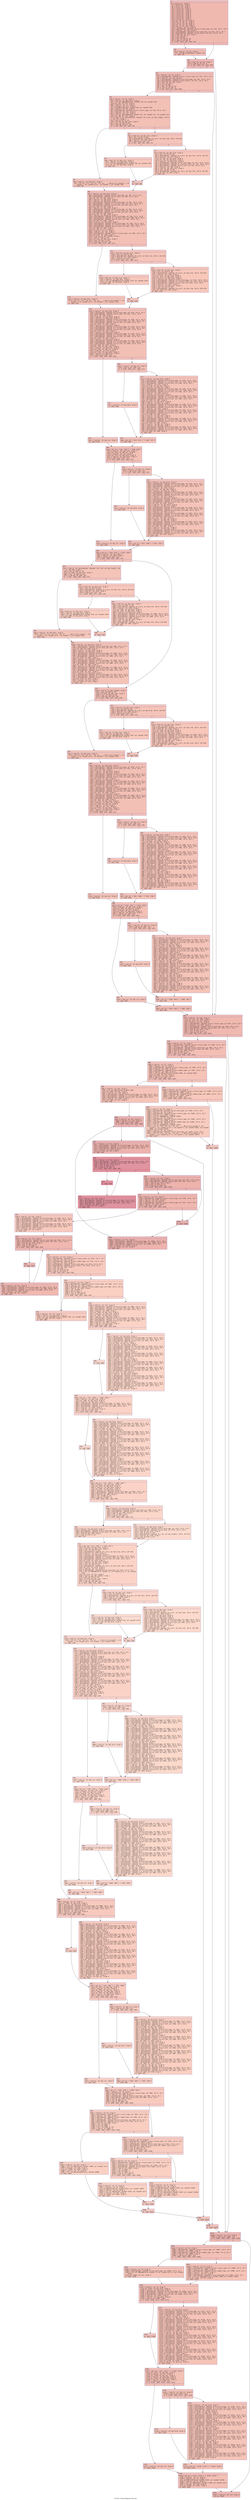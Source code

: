 digraph "CFG for 'ClosureExpand' function" {
	label="CFG for 'ClosureExpand' function";

	Node0x600003e84550 [shape=record,color="#3d50c3ff", style=filled, fillcolor="#de614d70" fontname="Courier",label="{5:\l|  %6 = alloca ptr, align 8\l  %7 = alloca ptr, align 8\l  %8 = alloca i32, align 4\l  %9 = alloca ptr, align 8\l  %10 = alloca ptr, align 8\l  %11 = alloca ptr, align 8\l  %12 = alloca ptr, align 8\l  %13 = alloca ptr, align 8\l  %14 = alloca ptr, align 8\l  %15 = alloca ptr, align 8\l  %16 = alloca ptr, align 8\l  %17 = alloca ptr, align 8\l  store ptr %0, ptr %6, align 8\l  store ptr %1, ptr %7, align 8\l  store i32 %2, ptr %8, align 4\l  store ptr %3, ptr %9, align 8\l  store ptr %4, ptr %10, align 8\l  %18 = load ptr, ptr %6, align 8\l  %19 = getelementptr inbounds %struct.closure_type, ptr %18, i32 0, i32 5\l  %20 = load ptr, ptr %19, align 8\l  %21 = getelementptr inbounds %struct.word_type, ptr %20, i32 0, i32 2\l  %22 = getelementptr inbounds %struct.anon.5, ptr %21, i32 0, i32 1\l  %23 = load i16, ptr %22, align 1\l  %24 = lshr i16 %23, 1\l  %25 = and i16 %24, 1\l  %26 = zext i16 %25 to i32\l  %27 = icmp ne i32 %26, 0\l  br i1 %27, label %28, label %30\l|{<s0>T|<s1>F}}"];
	Node0x600003e84550:s0 -> Node0x600003e84640[tooltip="5 -> 28\nProbability 62.50%" ];
	Node0x600003e84550:s1 -> Node0x600003e84690[tooltip="5 -> 30\nProbability 37.50%" ];
	Node0x600003e84640 [shape=record,color="#3d50c3ff", style=filled, fillcolor="#e36c5570" fontname="Courier",label="{28:\l|  %29 = load ptr, ptr %6, align 8\l  call void @CrossAddTag(ptr noundef %29)\l  br label %30\l}"];
	Node0x600003e84640 -> Node0x600003e84690[tooltip="28 -> 30\nProbability 100.00%" ];
	Node0x600003e84690 [shape=record,color="#3d50c3ff", style=filled, fillcolor="#de614d70" fontname="Courier",label="{30:\l|  %31 = load i32, ptr %8, align 4\l  %32 = icmp ne i32 %31, 0\l  br i1 %32, label %33, label %469\l|{<s0>T|<s1>F}}"];
	Node0x600003e84690:s0 -> Node0x600003e846e0[tooltip="30 -> 33\nProbability 62.50%" ];
	Node0x600003e84690:s1 -> Node0x600003e85720[tooltip="30 -> 469\nProbability 37.50%" ];
	Node0x600003e846e0 [shape=record,color="#3d50c3ff", style=filled, fillcolor="#e36c5570" fontname="Courier",label="{33:\l|  %34 = load ptr, ptr %6, align 8\l  %35 = getelementptr inbounds %struct.closure_type, ptr %34, i32 0, i32 5\l  %36 = load ptr, ptr %35, align 8\l  %37 = getelementptr inbounds %struct.word_type, ptr %36, i32 0, i32 2\l  %38 = getelementptr inbounds %struct.anon.5, ptr %37, i32 0, i32 1\l  %39 = load i16, ptr %38, align 1\l  %40 = lshr i16 %39, 1\l  %41 = and i16 %40, 1\l  %42 = zext i16 %41 to i32\l  %43 = icmp ne i32 %42, 0\l  br i1 %43, label %44, label %469\l|{<s0>T|<s1>F}}"];
	Node0x600003e846e0:s0 -> Node0x600003e84730[tooltip="33 -> 44\nProbability 62.50%" ];
	Node0x600003e846e0:s1 -> Node0x600003e85720[tooltip="33 -> 469\nProbability 37.50%" ];
	Node0x600003e84730 [shape=record,color="#3d50c3ff", style=filled, fillcolor="#e5705870" fontname="Courier",label="{44:\l|  %45 = load ptr, ptr %6, align 8\l  %46 = load ptr, ptr @no_fpos, align 8\l  %47 = call ptr @CopyObject(ptr noundef %45, ptr noundef %46)\l  store ptr %47, ptr %17, align 8\l  %48 = load ptr, ptr %7, align 8\l  %49 = load ptr, ptr %17, align 8\l  call void @AttachEnv(ptr noundef %48, ptr noundef %49)\l  %50 = load ptr, ptr %6, align 8\l  %51 = getelementptr inbounds %struct.closure_type, ptr %50, i32 0, i32 5\l  %52 = load ptr, ptr %51, align 8\l  %53 = load ptr, ptr %17, align 8\l  %54 = call ptr @CrossMake(ptr noundef %52, ptr noundef %53, i32 noundef 131)\l  store ptr %54, ptr %12, align 8\l  %55 = load i8, ptr getelementptr inbounds ([0 x i8], ptr @zz_lengths, i64 0,\l... i64 131), align 1\l  %56 = zext i8 %55 to i32\l  store i32 %56, ptr @zz_size, align 4\l  %57 = sext i32 %56 to i64\l  %58 = icmp uge i64 %57, 265\l  br i1 %58, label %59, label %62\l|{<s0>T|<s1>F}}"];
	Node0x600003e84730:s0 -> Node0x600003e84780[tooltip="44 -> 59\nProbability 50.00%" ];
	Node0x600003e84730:s1 -> Node0x600003e847d0[tooltip="44 -> 62\nProbability 50.00%" ];
	Node0x600003e84780 [shape=record,color="#3d50c3ff", style=filled, fillcolor="#e97a5f70" fontname="Courier",label="{59:\l|  %60 = load ptr, ptr @no_fpos, align 8\l  %61 = call ptr (i32, i32, ptr, i32, ptr, ...) @Error(i32 noundef 1, i32\l... noundef 1, ptr noundef @.str, i32 noundef 1, ptr noundef %60)\l  br label %86\l}"];
	Node0x600003e84780 -> Node0x600003e84910[tooltip="59 -> 86\nProbability 100.00%" ];
	Node0x600003e847d0 [shape=record,color="#3d50c3ff", style=filled, fillcolor="#e97a5f70" fontname="Courier",label="{62:\l|  %63 = load i32, ptr @zz_size, align 4\l  %64 = sext i32 %63 to i64\l  %65 = getelementptr inbounds [0 x ptr], ptr @zz_free, i64 0, i64 %64\l  %66 = load ptr, ptr %65, align 8\l  %67 = icmp eq ptr %66, null\l  br i1 %67, label %68, label %72\l|{<s0>T|<s1>F}}"];
	Node0x600003e847d0:s0 -> Node0x600003e84820[tooltip="62 -> 68\nProbability 37.50%" ];
	Node0x600003e847d0:s1 -> Node0x600003e84870[tooltip="62 -> 72\nProbability 62.50%" ];
	Node0x600003e84820 [shape=record,color="#3d50c3ff", style=filled, fillcolor="#ed836670" fontname="Courier",label="{68:\l|  %69 = load i32, ptr @zz_size, align 4\l  %70 = load ptr, ptr @no_fpos, align 8\l  %71 = call ptr @GetMemory(i32 noundef %69, ptr noundef %70)\l  store ptr %71, ptr @zz_hold, align 8\l  br label %85\l}"];
	Node0x600003e84820 -> Node0x600003e848c0[tooltip="68 -> 85\nProbability 100.00%" ];
	Node0x600003e84870 [shape=record,color="#3d50c3ff", style=filled, fillcolor="#ec7f6370" fontname="Courier",label="{72:\l|  %73 = load i32, ptr @zz_size, align 4\l  %74 = sext i32 %73 to i64\l  %75 = getelementptr inbounds [0 x ptr], ptr @zz_free, i64 0, i64 %74\l  %76 = load ptr, ptr %75, align 8\l  store ptr %76, ptr @zz_hold, align 8\l  store ptr %76, ptr @zz_hold, align 8\l  %77 = load ptr, ptr @zz_hold, align 8\l  %78 = getelementptr inbounds %struct.word_type, ptr %77, i32 0, i32 0\l  %79 = getelementptr inbounds [2 x %struct.LIST], ptr %78, i64 0, i64 0\l  %80 = getelementptr inbounds %struct.LIST, ptr %79, i32 0, i32 0\l  %81 = load ptr, ptr %80, align 8\l  %82 = load i32, ptr @zz_size, align 4\l  %83 = sext i32 %82 to i64\l  %84 = getelementptr inbounds [0 x ptr], ptr @zz_free, i64 0, i64 %83\l  store ptr %81, ptr %84, align 8\l  br label %85\l}"];
	Node0x600003e84870 -> Node0x600003e848c0[tooltip="72 -> 85\nProbability 100.00%" ];
	Node0x600003e848c0 [shape=record,color="#3d50c3ff", style=filled, fillcolor="#e97a5f70" fontname="Courier",label="{85:\l|  br label %86\l}"];
	Node0x600003e848c0 -> Node0x600003e84910[tooltip="85 -> 86\nProbability 100.00%" ];
	Node0x600003e84910 [shape=record,color="#3d50c3ff", style=filled, fillcolor="#e5705870" fontname="Courier",label="{86:\l|  %87 = load ptr, ptr @zz_hold, align 8\l  %88 = getelementptr inbounds %struct.word_type, ptr %87, i32 0, i32 1\l  %89 = getelementptr inbounds %struct.anon, ptr %88, i32 0, i32 0\l  store i8 -125, ptr %89, align 8\l  %90 = load ptr, ptr @zz_hold, align 8\l  %91 = load ptr, ptr @zz_hold, align 8\l  %92 = getelementptr inbounds %struct.word_type, ptr %91, i32 0, i32 0\l  %93 = getelementptr inbounds [2 x %struct.LIST], ptr %92, i64 0, i64 1\l  %94 = getelementptr inbounds %struct.LIST, ptr %93, i32 0, i32 1\l  store ptr %90, ptr %94, align 8\l  %95 = load ptr, ptr @zz_hold, align 8\l  %96 = getelementptr inbounds %struct.word_type, ptr %95, i32 0, i32 0\l  %97 = getelementptr inbounds [2 x %struct.LIST], ptr %96, i64 0, i64 1\l  %98 = getelementptr inbounds %struct.LIST, ptr %97, i32 0, i32 0\l  store ptr %90, ptr %98, align 8\l  %99 = load ptr, ptr @zz_hold, align 8\l  %100 = getelementptr inbounds %struct.word_type, ptr %99, i32 0, i32 0\l  %101 = getelementptr inbounds [2 x %struct.LIST], ptr %100, i64 0, i64 0\l  %102 = getelementptr inbounds %struct.LIST, ptr %101, i32 0, i32 1\l  store ptr %90, ptr %102, align 8\l  %103 = load ptr, ptr @zz_hold, align 8\l  %104 = getelementptr inbounds %struct.word_type, ptr %103, i32 0, i32 0\l  %105 = getelementptr inbounds [2 x %struct.LIST], ptr %104, i64 0, i64 0\l  %106 = getelementptr inbounds %struct.LIST, ptr %105, i32 0, i32 0\l  store ptr %90, ptr %106, align 8\l  store ptr %90, ptr %17, align 8\l  %107 = load ptr, ptr %12, align 8\l  %108 = load ptr, ptr %17, align 8\l  %109 = getelementptr inbounds %struct.closure_type, ptr %108, i32 0, i32 5\l  store ptr %107, ptr %109, align 8\l  %110 = load i8, ptr @zz_lengths, align 1\l  %111 = zext i8 %110 to i32\l  store i32 %111, ptr @zz_size, align 4\l  %112 = sext i32 %111 to i64\l  %113 = icmp uge i64 %112, 265\l  br i1 %113, label %114, label %117\l|{<s0>T|<s1>F}}"];
	Node0x600003e84910:s0 -> Node0x600003e84960[tooltip="86 -> 114\nProbability 50.00%" ];
	Node0x600003e84910:s1 -> Node0x600003e849b0[tooltip="86 -> 117\nProbability 50.00%" ];
	Node0x600003e84960 [shape=record,color="#3d50c3ff", style=filled, fillcolor="#e97a5f70" fontname="Courier",label="{114:\l|  %115 = load ptr, ptr @no_fpos, align 8\l  %116 = call ptr (i32, i32, ptr, i32, ptr, ...) @Error(i32 noundef 1, i32\l... noundef 1, ptr noundef @.str, i32 noundef 1, ptr noundef %115)\l  br label %141\l}"];
	Node0x600003e84960 -> Node0x600003e84af0[tooltip="114 -> 141\nProbability 100.00%" ];
	Node0x600003e849b0 [shape=record,color="#3d50c3ff", style=filled, fillcolor="#e97a5f70" fontname="Courier",label="{117:\l|  %118 = load i32, ptr @zz_size, align 4\l  %119 = sext i32 %118 to i64\l  %120 = getelementptr inbounds [0 x ptr], ptr @zz_free, i64 0, i64 %119\l  %121 = load ptr, ptr %120, align 8\l  %122 = icmp eq ptr %121, null\l  br i1 %122, label %123, label %127\l|{<s0>T|<s1>F}}"];
	Node0x600003e849b0:s0 -> Node0x600003e84a00[tooltip="117 -> 123\nProbability 37.50%" ];
	Node0x600003e849b0:s1 -> Node0x600003e84a50[tooltip="117 -> 127\nProbability 62.50%" ];
	Node0x600003e84a00 [shape=record,color="#3d50c3ff", style=filled, fillcolor="#ed836670" fontname="Courier",label="{123:\l|  %124 = load i32, ptr @zz_size, align 4\l  %125 = load ptr, ptr @no_fpos, align 8\l  %126 = call ptr @GetMemory(i32 noundef %124, ptr noundef %125)\l  store ptr %126, ptr @zz_hold, align 8\l  br label %140\l}"];
	Node0x600003e84a00 -> Node0x600003e84aa0[tooltip="123 -> 140\nProbability 100.00%" ];
	Node0x600003e84a50 [shape=record,color="#3d50c3ff", style=filled, fillcolor="#ec7f6370" fontname="Courier",label="{127:\l|  %128 = load i32, ptr @zz_size, align 4\l  %129 = sext i32 %128 to i64\l  %130 = getelementptr inbounds [0 x ptr], ptr @zz_free, i64 0, i64 %129\l  %131 = load ptr, ptr %130, align 8\l  store ptr %131, ptr @zz_hold, align 8\l  store ptr %131, ptr @zz_hold, align 8\l  %132 = load ptr, ptr @zz_hold, align 8\l  %133 = getelementptr inbounds %struct.word_type, ptr %132, i32 0, i32 0\l  %134 = getelementptr inbounds [2 x %struct.LIST], ptr %133, i64 0, i64 0\l  %135 = getelementptr inbounds %struct.LIST, ptr %134, i32 0, i32 0\l  %136 = load ptr, ptr %135, align 8\l  %137 = load i32, ptr @zz_size, align 4\l  %138 = sext i32 %137 to i64\l  %139 = getelementptr inbounds [0 x ptr], ptr @zz_free, i64 0, i64 %138\l  store ptr %136, ptr %139, align 8\l  br label %140\l}"];
	Node0x600003e84a50 -> Node0x600003e84aa0[tooltip="127 -> 140\nProbability 100.00%" ];
	Node0x600003e84aa0 [shape=record,color="#3d50c3ff", style=filled, fillcolor="#e97a5f70" fontname="Courier",label="{140:\l|  br label %141\l}"];
	Node0x600003e84aa0 -> Node0x600003e84af0[tooltip="140 -> 141\nProbability 100.00%" ];
	Node0x600003e84af0 [shape=record,color="#3d50c3ff", style=filled, fillcolor="#e5705870" fontname="Courier",label="{141:\l|  %142 = load ptr, ptr @zz_hold, align 8\l  %143 = getelementptr inbounds %struct.word_type, ptr %142, i32 0, i32 1\l  %144 = getelementptr inbounds %struct.anon, ptr %143, i32 0, i32 0\l  store i8 0, ptr %144, align 8\l  %145 = load ptr, ptr @zz_hold, align 8\l  %146 = load ptr, ptr @zz_hold, align 8\l  %147 = getelementptr inbounds %struct.word_type, ptr %146, i32 0, i32 0\l  %148 = getelementptr inbounds [2 x %struct.LIST], ptr %147, i64 0, i64 1\l  %149 = getelementptr inbounds %struct.LIST, ptr %148, i32 0, i32 1\l  store ptr %145, ptr %149, align 8\l  %150 = load ptr, ptr @zz_hold, align 8\l  %151 = getelementptr inbounds %struct.word_type, ptr %150, i32 0, i32 0\l  %152 = getelementptr inbounds [2 x %struct.LIST], ptr %151, i64 0, i64 1\l  %153 = getelementptr inbounds %struct.LIST, ptr %152, i32 0, i32 0\l  store ptr %145, ptr %153, align 8\l  %154 = load ptr, ptr @zz_hold, align 8\l  %155 = getelementptr inbounds %struct.word_type, ptr %154, i32 0, i32 0\l  %156 = getelementptr inbounds [2 x %struct.LIST], ptr %155, i64 0, i64 0\l  %157 = getelementptr inbounds %struct.LIST, ptr %156, i32 0, i32 1\l  store ptr %145, ptr %157, align 8\l  %158 = load ptr, ptr @zz_hold, align 8\l  %159 = getelementptr inbounds %struct.word_type, ptr %158, i32 0, i32 0\l  %160 = getelementptr inbounds [2 x %struct.LIST], ptr %159, i64 0, i64 0\l  %161 = getelementptr inbounds %struct.LIST, ptr %160, i32 0, i32 0\l  store ptr %145, ptr %161, align 8\l  store ptr %145, ptr @xx_link, align 8\l  %162 = load ptr, ptr @xx_link, align 8\l  store ptr %162, ptr @zz_res, align 8\l  %163 = load ptr, ptr %17, align 8\l  store ptr %163, ptr @zz_hold, align 8\l  %164 = load ptr, ptr @zz_hold, align 8\l  %165 = icmp eq ptr %164, null\l  br i1 %165, label %166, label %168\l|{<s0>T|<s1>F}}"];
	Node0x600003e84af0:s0 -> Node0x600003e84b40[tooltip="141 -> 166\nProbability 37.50%" ];
	Node0x600003e84af0:s1 -> Node0x600003e84b90[tooltip="141 -> 168\nProbability 62.50%" ];
	Node0x600003e84b40 [shape=record,color="#3d50c3ff", style=filled, fillcolor="#e97a5f70" fontname="Courier",label="{166:\l|  %167 = load ptr, ptr @zz_res, align 8\l  br label %209\l}"];
	Node0x600003e84b40 -> Node0x600003e84cd0[tooltip="166 -> 209\nProbability 100.00%" ];
	Node0x600003e84b90 [shape=record,color="#3d50c3ff", style=filled, fillcolor="#e8765c70" fontname="Courier",label="{168:\l|  %169 = load ptr, ptr @zz_res, align 8\l  %170 = icmp eq ptr %169, null\l  br i1 %170, label %171, label %173\l|{<s0>T|<s1>F}}"];
	Node0x600003e84b90:s0 -> Node0x600003e84be0[tooltip="168 -> 171\nProbability 37.50%" ];
	Node0x600003e84b90:s1 -> Node0x600003e84c30[tooltip="168 -> 173\nProbability 62.50%" ];
	Node0x600003e84be0 [shape=record,color="#3d50c3ff", style=filled, fillcolor="#ed836670" fontname="Courier",label="{171:\l|  %172 = load ptr, ptr @zz_hold, align 8\l  br label %207\l}"];
	Node0x600003e84be0 -> Node0x600003e84c80[tooltip="171 -> 207\nProbability 100.00%" ];
	Node0x600003e84c30 [shape=record,color="#3d50c3ff", style=filled, fillcolor="#e97a5f70" fontname="Courier",label="{173:\l|  %174 = load ptr, ptr @zz_hold, align 8\l  %175 = getelementptr inbounds %struct.word_type, ptr %174, i32 0, i32 0\l  %176 = getelementptr inbounds [2 x %struct.LIST], ptr %175, i64 0, i64 0\l  %177 = getelementptr inbounds %struct.LIST, ptr %176, i32 0, i32 0\l  %178 = load ptr, ptr %177, align 8\l  store ptr %178, ptr @zz_tmp, align 8\l  %179 = load ptr, ptr @zz_res, align 8\l  %180 = getelementptr inbounds %struct.word_type, ptr %179, i32 0, i32 0\l  %181 = getelementptr inbounds [2 x %struct.LIST], ptr %180, i64 0, i64 0\l  %182 = getelementptr inbounds %struct.LIST, ptr %181, i32 0, i32 0\l  %183 = load ptr, ptr %182, align 8\l  %184 = load ptr, ptr @zz_hold, align 8\l  %185 = getelementptr inbounds %struct.word_type, ptr %184, i32 0, i32 0\l  %186 = getelementptr inbounds [2 x %struct.LIST], ptr %185, i64 0, i64 0\l  %187 = getelementptr inbounds %struct.LIST, ptr %186, i32 0, i32 0\l  store ptr %183, ptr %187, align 8\l  %188 = load ptr, ptr @zz_hold, align 8\l  %189 = load ptr, ptr @zz_res, align 8\l  %190 = getelementptr inbounds %struct.word_type, ptr %189, i32 0, i32 0\l  %191 = getelementptr inbounds [2 x %struct.LIST], ptr %190, i64 0, i64 0\l  %192 = getelementptr inbounds %struct.LIST, ptr %191, i32 0, i32 0\l  %193 = load ptr, ptr %192, align 8\l  %194 = getelementptr inbounds %struct.word_type, ptr %193, i32 0, i32 0\l  %195 = getelementptr inbounds [2 x %struct.LIST], ptr %194, i64 0, i64 0\l  %196 = getelementptr inbounds %struct.LIST, ptr %195, i32 0, i32 1\l  store ptr %188, ptr %196, align 8\l  %197 = load ptr, ptr @zz_tmp, align 8\l  %198 = load ptr, ptr @zz_res, align 8\l  %199 = getelementptr inbounds %struct.word_type, ptr %198, i32 0, i32 0\l  %200 = getelementptr inbounds [2 x %struct.LIST], ptr %199, i64 0, i64 0\l  %201 = getelementptr inbounds %struct.LIST, ptr %200, i32 0, i32 0\l  store ptr %197, ptr %201, align 8\l  %202 = load ptr, ptr @zz_res, align 8\l  %203 = load ptr, ptr @zz_tmp, align 8\l  %204 = getelementptr inbounds %struct.word_type, ptr %203, i32 0, i32 0\l  %205 = getelementptr inbounds [2 x %struct.LIST], ptr %204, i64 0, i64 0\l  %206 = getelementptr inbounds %struct.LIST, ptr %205, i32 0, i32 1\l  store ptr %202, ptr %206, align 8\l  br label %207\l}"];
	Node0x600003e84c30 -> Node0x600003e84c80[tooltip="173 -> 207\nProbability 100.00%" ];
	Node0x600003e84c80 [shape=record,color="#3d50c3ff", style=filled, fillcolor="#e8765c70" fontname="Courier",label="{207:\l|  %208 = phi ptr [ %172, %171 ], [ %202, %173 ]\l  br label %209\l}"];
	Node0x600003e84c80 -> Node0x600003e84cd0[tooltip="207 -> 209\nProbability 100.00%" ];
	Node0x600003e84cd0 [shape=record,color="#3d50c3ff", style=filled, fillcolor="#e5705870" fontname="Courier",label="{209:\l|  %210 = phi ptr [ %167, %166 ], [ %208, %207 ]\l  %211 = load ptr, ptr @xx_link, align 8\l  store ptr %211, ptr @zz_res, align 8\l  %212 = load ptr, ptr %12, align 8\l  store ptr %212, ptr @zz_hold, align 8\l  %213 = load ptr, ptr @zz_hold, align 8\l  %214 = icmp eq ptr %213, null\l  br i1 %214, label %215, label %217\l|{<s0>T|<s1>F}}"];
	Node0x600003e84cd0:s0 -> Node0x600003e84d20[tooltip="209 -> 215\nProbability 37.50%" ];
	Node0x600003e84cd0:s1 -> Node0x600003e84d70[tooltip="209 -> 217\nProbability 62.50%" ];
	Node0x600003e84d20 [shape=record,color="#3d50c3ff", style=filled, fillcolor="#e97a5f70" fontname="Courier",label="{215:\l|  %216 = load ptr, ptr @zz_res, align 8\l  br label %258\l}"];
	Node0x600003e84d20 -> Node0x600003e84eb0[tooltip="215 -> 258\nProbability 100.00%" ];
	Node0x600003e84d70 [shape=record,color="#3d50c3ff", style=filled, fillcolor="#e8765c70" fontname="Courier",label="{217:\l|  %218 = load ptr, ptr @zz_res, align 8\l  %219 = icmp eq ptr %218, null\l  br i1 %219, label %220, label %222\l|{<s0>T|<s1>F}}"];
	Node0x600003e84d70:s0 -> Node0x600003e84dc0[tooltip="217 -> 220\nProbability 37.50%" ];
	Node0x600003e84d70:s1 -> Node0x600003e84e10[tooltip="217 -> 222\nProbability 62.50%" ];
	Node0x600003e84dc0 [shape=record,color="#3d50c3ff", style=filled, fillcolor="#ed836670" fontname="Courier",label="{220:\l|  %221 = load ptr, ptr @zz_hold, align 8\l  br label %256\l}"];
	Node0x600003e84dc0 -> Node0x600003e84e60[tooltip="220 -> 256\nProbability 100.00%" ];
	Node0x600003e84e10 [shape=record,color="#3d50c3ff", style=filled, fillcolor="#e97a5f70" fontname="Courier",label="{222:\l|  %223 = load ptr, ptr @zz_hold, align 8\l  %224 = getelementptr inbounds %struct.word_type, ptr %223, i32 0, i32 0\l  %225 = getelementptr inbounds [2 x %struct.LIST], ptr %224, i64 0, i64 1\l  %226 = getelementptr inbounds %struct.LIST, ptr %225, i32 0, i32 0\l  %227 = load ptr, ptr %226, align 8\l  store ptr %227, ptr @zz_tmp, align 8\l  %228 = load ptr, ptr @zz_res, align 8\l  %229 = getelementptr inbounds %struct.word_type, ptr %228, i32 0, i32 0\l  %230 = getelementptr inbounds [2 x %struct.LIST], ptr %229, i64 0, i64 1\l  %231 = getelementptr inbounds %struct.LIST, ptr %230, i32 0, i32 0\l  %232 = load ptr, ptr %231, align 8\l  %233 = load ptr, ptr @zz_hold, align 8\l  %234 = getelementptr inbounds %struct.word_type, ptr %233, i32 0, i32 0\l  %235 = getelementptr inbounds [2 x %struct.LIST], ptr %234, i64 0, i64 1\l  %236 = getelementptr inbounds %struct.LIST, ptr %235, i32 0, i32 0\l  store ptr %232, ptr %236, align 8\l  %237 = load ptr, ptr @zz_hold, align 8\l  %238 = load ptr, ptr @zz_res, align 8\l  %239 = getelementptr inbounds %struct.word_type, ptr %238, i32 0, i32 0\l  %240 = getelementptr inbounds [2 x %struct.LIST], ptr %239, i64 0, i64 1\l  %241 = getelementptr inbounds %struct.LIST, ptr %240, i32 0, i32 0\l  %242 = load ptr, ptr %241, align 8\l  %243 = getelementptr inbounds %struct.word_type, ptr %242, i32 0, i32 0\l  %244 = getelementptr inbounds [2 x %struct.LIST], ptr %243, i64 0, i64 1\l  %245 = getelementptr inbounds %struct.LIST, ptr %244, i32 0, i32 1\l  store ptr %237, ptr %245, align 8\l  %246 = load ptr, ptr @zz_tmp, align 8\l  %247 = load ptr, ptr @zz_res, align 8\l  %248 = getelementptr inbounds %struct.word_type, ptr %247, i32 0, i32 0\l  %249 = getelementptr inbounds [2 x %struct.LIST], ptr %248, i64 0, i64 1\l  %250 = getelementptr inbounds %struct.LIST, ptr %249, i32 0, i32 0\l  store ptr %246, ptr %250, align 8\l  %251 = load ptr, ptr @zz_res, align 8\l  %252 = load ptr, ptr @zz_tmp, align 8\l  %253 = getelementptr inbounds %struct.word_type, ptr %252, i32 0, i32 0\l  %254 = getelementptr inbounds [2 x %struct.LIST], ptr %253, i64 0, i64 1\l  %255 = getelementptr inbounds %struct.LIST, ptr %254, i32 0, i32 1\l  store ptr %251, ptr %255, align 8\l  br label %256\l}"];
	Node0x600003e84e10 -> Node0x600003e84e60[tooltip="222 -> 256\nProbability 100.00%" ];
	Node0x600003e84e60 [shape=record,color="#3d50c3ff", style=filled, fillcolor="#e8765c70" fontname="Courier",label="{256:\l|  %257 = phi ptr [ %221, %220 ], [ %251, %222 ]\l  br label %258\l}"];
	Node0x600003e84e60 -> Node0x600003e84eb0[tooltip="256 -> 258\nProbability 100.00%" ];
	Node0x600003e84eb0 [shape=record,color="#3d50c3ff", style=filled, fillcolor="#e5705870" fontname="Courier",label="{258:\l|  %259 = phi ptr [ %216, %215 ], [ %257, %256 ]\l  %260 = load ptr, ptr %9, align 8\l  %261 = load ptr, ptr %260, align 8\l  %262 = icmp eq ptr %261, null\l  br i1 %262, label %263, label %317\l|{<s0>T|<s1>F}}"];
	Node0x600003e84eb0:s0 -> Node0x600003e84f00[tooltip="258 -> 263\nProbability 37.50%" ];
	Node0x600003e84eb0:s1 -> Node0x600003e85130[tooltip="258 -> 317\nProbability 62.50%" ];
	Node0x600003e84f00 [shape=record,color="#3d50c3ff", style=filled, fillcolor="#e97a5f70" fontname="Courier",label="{263:\l|  %264 = load i8, ptr getelementptr inbounds ([0 x i8], ptr @zz_lengths, i64\l... 0, i64 148), align 1\l  %265 = zext i8 %264 to i32\l  store i32 %265, ptr @zz_size, align 4\l  %266 = sext i32 %265 to i64\l  %267 = icmp uge i64 %266, 265\l  br i1 %267, label %268, label %271\l|{<s0>T|<s1>F}}"];
	Node0x600003e84f00:s0 -> Node0x600003e84f50[tooltip="263 -> 268\nProbability 50.00%" ];
	Node0x600003e84f00:s1 -> Node0x600003e84fa0[tooltip="263 -> 271\nProbability 50.00%" ];
	Node0x600003e84f50 [shape=record,color="#3d50c3ff", style=filled, fillcolor="#ed836670" fontname="Courier",label="{268:\l|  %269 = load ptr, ptr @no_fpos, align 8\l  %270 = call ptr (i32, i32, ptr, i32, ptr, ...) @Error(i32 noundef 1, i32\l... noundef 1, ptr noundef @.str, i32 noundef 1, ptr noundef %269)\l  br label %295\l}"];
	Node0x600003e84f50 -> Node0x600003e850e0[tooltip="268 -> 295\nProbability 100.00%" ];
	Node0x600003e84fa0 [shape=record,color="#3d50c3ff", style=filled, fillcolor="#ed836670" fontname="Courier",label="{271:\l|  %272 = load i32, ptr @zz_size, align 4\l  %273 = sext i32 %272 to i64\l  %274 = getelementptr inbounds [0 x ptr], ptr @zz_free, i64 0, i64 %273\l  %275 = load ptr, ptr %274, align 8\l  %276 = icmp eq ptr %275, null\l  br i1 %276, label %277, label %281\l|{<s0>T|<s1>F}}"];
	Node0x600003e84fa0:s0 -> Node0x600003e84ff0[tooltip="271 -> 277\nProbability 37.50%" ];
	Node0x600003e84fa0:s1 -> Node0x600003e85040[tooltip="271 -> 281\nProbability 62.50%" ];
	Node0x600003e84ff0 [shape=record,color="#3d50c3ff", style=filled, fillcolor="#f2907270" fontname="Courier",label="{277:\l|  %278 = load i32, ptr @zz_size, align 4\l  %279 = load ptr, ptr @no_fpos, align 8\l  %280 = call ptr @GetMemory(i32 noundef %278, ptr noundef %279)\l  store ptr %280, ptr @zz_hold, align 8\l  br label %294\l}"];
	Node0x600003e84ff0 -> Node0x600003e85090[tooltip="277 -> 294\nProbability 100.00%" ];
	Node0x600003e85040 [shape=record,color="#3d50c3ff", style=filled, fillcolor="#ef886b70" fontname="Courier",label="{281:\l|  %282 = load i32, ptr @zz_size, align 4\l  %283 = sext i32 %282 to i64\l  %284 = getelementptr inbounds [0 x ptr], ptr @zz_free, i64 0, i64 %283\l  %285 = load ptr, ptr %284, align 8\l  store ptr %285, ptr @zz_hold, align 8\l  store ptr %285, ptr @zz_hold, align 8\l  %286 = load ptr, ptr @zz_hold, align 8\l  %287 = getelementptr inbounds %struct.word_type, ptr %286, i32 0, i32 0\l  %288 = getelementptr inbounds [2 x %struct.LIST], ptr %287, i64 0, i64 0\l  %289 = getelementptr inbounds %struct.LIST, ptr %288, i32 0, i32 0\l  %290 = load ptr, ptr %289, align 8\l  %291 = load i32, ptr @zz_size, align 4\l  %292 = sext i32 %291 to i64\l  %293 = getelementptr inbounds [0 x ptr], ptr @zz_free, i64 0, i64 %292\l  store ptr %290, ptr %293, align 8\l  br label %294\l}"];
	Node0x600003e85040 -> Node0x600003e85090[tooltip="281 -> 294\nProbability 100.00%" ];
	Node0x600003e85090 [shape=record,color="#3d50c3ff", style=filled, fillcolor="#ed836670" fontname="Courier",label="{294:\l|  br label %295\l}"];
	Node0x600003e85090 -> Node0x600003e850e0[tooltip="294 -> 295\nProbability 100.00%" ];
	Node0x600003e850e0 [shape=record,color="#3d50c3ff", style=filled, fillcolor="#e97a5f70" fontname="Courier",label="{295:\l|  %296 = load ptr, ptr @zz_hold, align 8\l  %297 = getelementptr inbounds %struct.word_type, ptr %296, i32 0, i32 1\l  %298 = getelementptr inbounds %struct.anon, ptr %297, i32 0, i32 0\l  store i8 -108, ptr %298, align 8\l  %299 = load ptr, ptr @zz_hold, align 8\l  %300 = load ptr, ptr @zz_hold, align 8\l  %301 = getelementptr inbounds %struct.word_type, ptr %300, i32 0, i32 0\l  %302 = getelementptr inbounds [2 x %struct.LIST], ptr %301, i64 0, i64 1\l  %303 = getelementptr inbounds %struct.LIST, ptr %302, i32 0, i32 1\l  store ptr %299, ptr %303, align 8\l  %304 = load ptr, ptr @zz_hold, align 8\l  %305 = getelementptr inbounds %struct.word_type, ptr %304, i32 0, i32 0\l  %306 = getelementptr inbounds [2 x %struct.LIST], ptr %305, i64 0, i64 1\l  %307 = getelementptr inbounds %struct.LIST, ptr %306, i32 0, i32 0\l  store ptr %299, ptr %307, align 8\l  %308 = load ptr, ptr @zz_hold, align 8\l  %309 = getelementptr inbounds %struct.word_type, ptr %308, i32 0, i32 0\l  %310 = getelementptr inbounds [2 x %struct.LIST], ptr %309, i64 0, i64 0\l  %311 = getelementptr inbounds %struct.LIST, ptr %310, i32 0, i32 1\l  store ptr %299, ptr %311, align 8\l  %312 = load ptr, ptr @zz_hold, align 8\l  %313 = getelementptr inbounds %struct.word_type, ptr %312, i32 0, i32 0\l  %314 = getelementptr inbounds [2 x %struct.LIST], ptr %313, i64 0, i64 0\l  %315 = getelementptr inbounds %struct.LIST, ptr %314, i32 0, i32 0\l  store ptr %299, ptr %315, align 8\l  %316 = load ptr, ptr %9, align 8\l  store ptr %299, ptr %316, align 8\l  br label %317\l}"];
	Node0x600003e850e0 -> Node0x600003e85130[tooltip="295 -> 317\nProbability 100.00%" ];
	Node0x600003e85130 [shape=record,color="#3d50c3ff", style=filled, fillcolor="#e5705870" fontname="Courier",label="{317:\l|  %318 = load i8, ptr @zz_lengths, align 1\l  %319 = zext i8 %318 to i32\l  store i32 %319, ptr @zz_size, align 4\l  %320 = sext i32 %319 to i64\l  %321 = icmp uge i64 %320, 265\l  br i1 %321, label %322, label %325\l|{<s0>T|<s1>F}}"];
	Node0x600003e85130:s0 -> Node0x600003e85180[tooltip="317 -> 322\nProbability 50.00%" ];
	Node0x600003e85130:s1 -> Node0x600003e851d0[tooltip="317 -> 325\nProbability 50.00%" ];
	Node0x600003e85180 [shape=record,color="#3d50c3ff", style=filled, fillcolor="#e97a5f70" fontname="Courier",label="{322:\l|  %323 = load ptr, ptr @no_fpos, align 8\l  %324 = call ptr (i32, i32, ptr, i32, ptr, ...) @Error(i32 noundef 1, i32\l... noundef 1, ptr noundef @.str, i32 noundef 1, ptr noundef %323)\l  br label %349\l}"];
	Node0x600003e85180 -> Node0x600003e85310[tooltip="322 -> 349\nProbability 100.00%" ];
	Node0x600003e851d0 [shape=record,color="#3d50c3ff", style=filled, fillcolor="#e97a5f70" fontname="Courier",label="{325:\l|  %326 = load i32, ptr @zz_size, align 4\l  %327 = sext i32 %326 to i64\l  %328 = getelementptr inbounds [0 x ptr], ptr @zz_free, i64 0, i64 %327\l  %329 = load ptr, ptr %328, align 8\l  %330 = icmp eq ptr %329, null\l  br i1 %330, label %331, label %335\l|{<s0>T|<s1>F}}"];
	Node0x600003e851d0:s0 -> Node0x600003e85220[tooltip="325 -> 331\nProbability 37.50%" ];
	Node0x600003e851d0:s1 -> Node0x600003e85270[tooltip="325 -> 335\nProbability 62.50%" ];
	Node0x600003e85220 [shape=record,color="#3d50c3ff", style=filled, fillcolor="#ed836670" fontname="Courier",label="{331:\l|  %332 = load i32, ptr @zz_size, align 4\l  %333 = load ptr, ptr @no_fpos, align 8\l  %334 = call ptr @GetMemory(i32 noundef %332, ptr noundef %333)\l  store ptr %334, ptr @zz_hold, align 8\l  br label %348\l}"];
	Node0x600003e85220 -> Node0x600003e852c0[tooltip="331 -> 348\nProbability 100.00%" ];
	Node0x600003e85270 [shape=record,color="#3d50c3ff", style=filled, fillcolor="#ec7f6370" fontname="Courier",label="{335:\l|  %336 = load i32, ptr @zz_size, align 4\l  %337 = sext i32 %336 to i64\l  %338 = getelementptr inbounds [0 x ptr], ptr @zz_free, i64 0, i64 %337\l  %339 = load ptr, ptr %338, align 8\l  store ptr %339, ptr @zz_hold, align 8\l  store ptr %339, ptr @zz_hold, align 8\l  %340 = load ptr, ptr @zz_hold, align 8\l  %341 = getelementptr inbounds %struct.word_type, ptr %340, i32 0, i32 0\l  %342 = getelementptr inbounds [2 x %struct.LIST], ptr %341, i64 0, i64 0\l  %343 = getelementptr inbounds %struct.LIST, ptr %342, i32 0, i32 0\l  %344 = load ptr, ptr %343, align 8\l  %345 = load i32, ptr @zz_size, align 4\l  %346 = sext i32 %345 to i64\l  %347 = getelementptr inbounds [0 x ptr], ptr @zz_free, i64 0, i64 %346\l  store ptr %344, ptr %347, align 8\l  br label %348\l}"];
	Node0x600003e85270 -> Node0x600003e852c0[tooltip="335 -> 348\nProbability 100.00%" ];
	Node0x600003e852c0 [shape=record,color="#3d50c3ff", style=filled, fillcolor="#e97a5f70" fontname="Courier",label="{348:\l|  br label %349\l}"];
	Node0x600003e852c0 -> Node0x600003e85310[tooltip="348 -> 349\nProbability 100.00%" ];
	Node0x600003e85310 [shape=record,color="#3d50c3ff", style=filled, fillcolor="#e5705870" fontname="Courier",label="{349:\l|  %350 = load ptr, ptr @zz_hold, align 8\l  %351 = getelementptr inbounds %struct.word_type, ptr %350, i32 0, i32 1\l  %352 = getelementptr inbounds %struct.anon, ptr %351, i32 0, i32 0\l  store i8 0, ptr %352, align 8\l  %353 = load ptr, ptr @zz_hold, align 8\l  %354 = load ptr, ptr @zz_hold, align 8\l  %355 = getelementptr inbounds %struct.word_type, ptr %354, i32 0, i32 0\l  %356 = getelementptr inbounds [2 x %struct.LIST], ptr %355, i64 0, i64 1\l  %357 = getelementptr inbounds %struct.LIST, ptr %356, i32 0, i32 1\l  store ptr %353, ptr %357, align 8\l  %358 = load ptr, ptr @zz_hold, align 8\l  %359 = getelementptr inbounds %struct.word_type, ptr %358, i32 0, i32 0\l  %360 = getelementptr inbounds [2 x %struct.LIST], ptr %359, i64 0, i64 1\l  %361 = getelementptr inbounds %struct.LIST, ptr %360, i32 0, i32 0\l  store ptr %353, ptr %361, align 8\l  %362 = load ptr, ptr @zz_hold, align 8\l  %363 = getelementptr inbounds %struct.word_type, ptr %362, i32 0, i32 0\l  %364 = getelementptr inbounds [2 x %struct.LIST], ptr %363, i64 0, i64 0\l  %365 = getelementptr inbounds %struct.LIST, ptr %364, i32 0, i32 1\l  store ptr %353, ptr %365, align 8\l  %366 = load ptr, ptr @zz_hold, align 8\l  %367 = getelementptr inbounds %struct.word_type, ptr %366, i32 0, i32 0\l  %368 = getelementptr inbounds [2 x %struct.LIST], ptr %367, i64 0, i64 0\l  %369 = getelementptr inbounds %struct.LIST, ptr %368, i32 0, i32 0\l  store ptr %353, ptr %369, align 8\l  store ptr %353, ptr @xx_link, align 8\l  %370 = load ptr, ptr @xx_link, align 8\l  store ptr %370, ptr @zz_res, align 8\l  %371 = load ptr, ptr %9, align 8\l  %372 = load ptr, ptr %371, align 8\l  store ptr %372, ptr @zz_hold, align 8\l  %373 = load ptr, ptr @zz_hold, align 8\l  %374 = icmp eq ptr %373, null\l  br i1 %374, label %375, label %377\l|{<s0>T|<s1>F}}"];
	Node0x600003e85310:s0 -> Node0x600003e85360[tooltip="349 -> 375\nProbability 37.50%" ];
	Node0x600003e85310:s1 -> Node0x600003e853b0[tooltip="349 -> 377\nProbability 62.50%" ];
	Node0x600003e85360 [shape=record,color="#3d50c3ff", style=filled, fillcolor="#e97a5f70" fontname="Courier",label="{375:\l|  %376 = load ptr, ptr @zz_res, align 8\l  br label %418\l}"];
	Node0x600003e85360 -> Node0x600003e854f0[tooltip="375 -> 418\nProbability 100.00%" ];
	Node0x600003e853b0 [shape=record,color="#3d50c3ff", style=filled, fillcolor="#e8765c70" fontname="Courier",label="{377:\l|  %378 = load ptr, ptr @zz_res, align 8\l  %379 = icmp eq ptr %378, null\l  br i1 %379, label %380, label %382\l|{<s0>T|<s1>F}}"];
	Node0x600003e853b0:s0 -> Node0x600003e85400[tooltip="377 -> 380\nProbability 37.50%" ];
	Node0x600003e853b0:s1 -> Node0x600003e85450[tooltip="377 -> 382\nProbability 62.50%" ];
	Node0x600003e85400 [shape=record,color="#3d50c3ff", style=filled, fillcolor="#ed836670" fontname="Courier",label="{380:\l|  %381 = load ptr, ptr @zz_hold, align 8\l  br label %416\l}"];
	Node0x600003e85400 -> Node0x600003e854a0[tooltip="380 -> 416\nProbability 100.00%" ];
	Node0x600003e85450 [shape=record,color="#3d50c3ff", style=filled, fillcolor="#e97a5f70" fontname="Courier",label="{382:\l|  %383 = load ptr, ptr @zz_hold, align 8\l  %384 = getelementptr inbounds %struct.word_type, ptr %383, i32 0, i32 0\l  %385 = getelementptr inbounds [2 x %struct.LIST], ptr %384, i64 0, i64 0\l  %386 = getelementptr inbounds %struct.LIST, ptr %385, i32 0, i32 0\l  %387 = load ptr, ptr %386, align 8\l  store ptr %387, ptr @zz_tmp, align 8\l  %388 = load ptr, ptr @zz_res, align 8\l  %389 = getelementptr inbounds %struct.word_type, ptr %388, i32 0, i32 0\l  %390 = getelementptr inbounds [2 x %struct.LIST], ptr %389, i64 0, i64 0\l  %391 = getelementptr inbounds %struct.LIST, ptr %390, i32 0, i32 0\l  %392 = load ptr, ptr %391, align 8\l  %393 = load ptr, ptr @zz_hold, align 8\l  %394 = getelementptr inbounds %struct.word_type, ptr %393, i32 0, i32 0\l  %395 = getelementptr inbounds [2 x %struct.LIST], ptr %394, i64 0, i64 0\l  %396 = getelementptr inbounds %struct.LIST, ptr %395, i32 0, i32 0\l  store ptr %392, ptr %396, align 8\l  %397 = load ptr, ptr @zz_hold, align 8\l  %398 = load ptr, ptr @zz_res, align 8\l  %399 = getelementptr inbounds %struct.word_type, ptr %398, i32 0, i32 0\l  %400 = getelementptr inbounds [2 x %struct.LIST], ptr %399, i64 0, i64 0\l  %401 = getelementptr inbounds %struct.LIST, ptr %400, i32 0, i32 0\l  %402 = load ptr, ptr %401, align 8\l  %403 = getelementptr inbounds %struct.word_type, ptr %402, i32 0, i32 0\l  %404 = getelementptr inbounds [2 x %struct.LIST], ptr %403, i64 0, i64 0\l  %405 = getelementptr inbounds %struct.LIST, ptr %404, i32 0, i32 1\l  store ptr %397, ptr %405, align 8\l  %406 = load ptr, ptr @zz_tmp, align 8\l  %407 = load ptr, ptr @zz_res, align 8\l  %408 = getelementptr inbounds %struct.word_type, ptr %407, i32 0, i32 0\l  %409 = getelementptr inbounds [2 x %struct.LIST], ptr %408, i64 0, i64 0\l  %410 = getelementptr inbounds %struct.LIST, ptr %409, i32 0, i32 0\l  store ptr %406, ptr %410, align 8\l  %411 = load ptr, ptr @zz_res, align 8\l  %412 = load ptr, ptr @zz_tmp, align 8\l  %413 = getelementptr inbounds %struct.word_type, ptr %412, i32 0, i32 0\l  %414 = getelementptr inbounds [2 x %struct.LIST], ptr %413, i64 0, i64 0\l  %415 = getelementptr inbounds %struct.LIST, ptr %414, i32 0, i32 1\l  store ptr %411, ptr %415, align 8\l  br label %416\l}"];
	Node0x600003e85450 -> Node0x600003e854a0[tooltip="382 -> 416\nProbability 100.00%" ];
	Node0x600003e854a0 [shape=record,color="#3d50c3ff", style=filled, fillcolor="#e8765c70" fontname="Courier",label="{416:\l|  %417 = phi ptr [ %381, %380 ], [ %411, %382 ]\l  br label %418\l}"];
	Node0x600003e854a0 -> Node0x600003e854f0[tooltip="416 -> 418\nProbability 100.00%" ];
	Node0x600003e854f0 [shape=record,color="#3d50c3ff", style=filled, fillcolor="#e5705870" fontname="Courier",label="{418:\l|  %419 = phi ptr [ %376, %375 ], [ %417, %416 ]\l  %420 = load ptr, ptr @xx_link, align 8\l  store ptr %420, ptr @zz_res, align 8\l  %421 = load ptr, ptr %17, align 8\l  store ptr %421, ptr @zz_hold, align 8\l  %422 = load ptr, ptr @zz_hold, align 8\l  %423 = icmp eq ptr %422, null\l  br i1 %423, label %424, label %426\l|{<s0>T|<s1>F}}"];
	Node0x600003e854f0:s0 -> Node0x600003e85540[tooltip="418 -> 424\nProbability 37.50%" ];
	Node0x600003e854f0:s1 -> Node0x600003e85590[tooltip="418 -> 426\nProbability 62.50%" ];
	Node0x600003e85540 [shape=record,color="#3d50c3ff", style=filled, fillcolor="#e97a5f70" fontname="Courier",label="{424:\l|  %425 = load ptr, ptr @zz_res, align 8\l  br label %467\l}"];
	Node0x600003e85540 -> Node0x600003e856d0[tooltip="424 -> 467\nProbability 100.00%" ];
	Node0x600003e85590 [shape=record,color="#3d50c3ff", style=filled, fillcolor="#e8765c70" fontname="Courier",label="{426:\l|  %427 = load ptr, ptr @zz_res, align 8\l  %428 = icmp eq ptr %427, null\l  br i1 %428, label %429, label %431\l|{<s0>T|<s1>F}}"];
	Node0x600003e85590:s0 -> Node0x600003e855e0[tooltip="426 -> 429\nProbability 37.50%" ];
	Node0x600003e85590:s1 -> Node0x600003e85630[tooltip="426 -> 431\nProbability 62.50%" ];
	Node0x600003e855e0 [shape=record,color="#3d50c3ff", style=filled, fillcolor="#ed836670" fontname="Courier",label="{429:\l|  %430 = load ptr, ptr @zz_hold, align 8\l  br label %465\l}"];
	Node0x600003e855e0 -> Node0x600003e85680[tooltip="429 -> 465\nProbability 100.00%" ];
	Node0x600003e85630 [shape=record,color="#3d50c3ff", style=filled, fillcolor="#e97a5f70" fontname="Courier",label="{431:\l|  %432 = load ptr, ptr @zz_hold, align 8\l  %433 = getelementptr inbounds %struct.word_type, ptr %432, i32 0, i32 0\l  %434 = getelementptr inbounds [2 x %struct.LIST], ptr %433, i64 0, i64 1\l  %435 = getelementptr inbounds %struct.LIST, ptr %434, i32 0, i32 0\l  %436 = load ptr, ptr %435, align 8\l  store ptr %436, ptr @zz_tmp, align 8\l  %437 = load ptr, ptr @zz_res, align 8\l  %438 = getelementptr inbounds %struct.word_type, ptr %437, i32 0, i32 0\l  %439 = getelementptr inbounds [2 x %struct.LIST], ptr %438, i64 0, i64 1\l  %440 = getelementptr inbounds %struct.LIST, ptr %439, i32 0, i32 0\l  %441 = load ptr, ptr %440, align 8\l  %442 = load ptr, ptr @zz_hold, align 8\l  %443 = getelementptr inbounds %struct.word_type, ptr %442, i32 0, i32 0\l  %444 = getelementptr inbounds [2 x %struct.LIST], ptr %443, i64 0, i64 1\l  %445 = getelementptr inbounds %struct.LIST, ptr %444, i32 0, i32 0\l  store ptr %441, ptr %445, align 8\l  %446 = load ptr, ptr @zz_hold, align 8\l  %447 = load ptr, ptr @zz_res, align 8\l  %448 = getelementptr inbounds %struct.word_type, ptr %447, i32 0, i32 0\l  %449 = getelementptr inbounds [2 x %struct.LIST], ptr %448, i64 0, i64 1\l  %450 = getelementptr inbounds %struct.LIST, ptr %449, i32 0, i32 0\l  %451 = load ptr, ptr %450, align 8\l  %452 = getelementptr inbounds %struct.word_type, ptr %451, i32 0, i32 0\l  %453 = getelementptr inbounds [2 x %struct.LIST], ptr %452, i64 0, i64 1\l  %454 = getelementptr inbounds %struct.LIST, ptr %453, i32 0, i32 1\l  store ptr %446, ptr %454, align 8\l  %455 = load ptr, ptr @zz_tmp, align 8\l  %456 = load ptr, ptr @zz_res, align 8\l  %457 = getelementptr inbounds %struct.word_type, ptr %456, i32 0, i32 0\l  %458 = getelementptr inbounds [2 x %struct.LIST], ptr %457, i64 0, i64 1\l  %459 = getelementptr inbounds %struct.LIST, ptr %458, i32 0, i32 0\l  store ptr %455, ptr %459, align 8\l  %460 = load ptr, ptr @zz_res, align 8\l  %461 = load ptr, ptr @zz_tmp, align 8\l  %462 = getelementptr inbounds %struct.word_type, ptr %461, i32 0, i32 0\l  %463 = getelementptr inbounds [2 x %struct.LIST], ptr %462, i64 0, i64 1\l  %464 = getelementptr inbounds %struct.LIST, ptr %463, i32 0, i32 1\l  store ptr %460, ptr %464, align 8\l  br label %465\l}"];
	Node0x600003e85630 -> Node0x600003e85680[tooltip="431 -> 465\nProbability 100.00%" ];
	Node0x600003e85680 [shape=record,color="#3d50c3ff", style=filled, fillcolor="#e8765c70" fontname="Courier",label="{465:\l|  %466 = phi ptr [ %430, %429 ], [ %460, %431 ]\l  br label %467\l}"];
	Node0x600003e85680 -> Node0x600003e856d0[tooltip="465 -> 467\nProbability 100.00%" ];
	Node0x600003e856d0 [shape=record,color="#3d50c3ff", style=filled, fillcolor="#e5705870" fontname="Courier",label="{467:\l|  %468 = phi ptr [ %425, %424 ], [ %466, %465 ]\l  br label %469\l}"];
	Node0x600003e856d0 -> Node0x600003e85720[tooltip="467 -> 469\nProbability 100.00%" ];
	Node0x600003e85720 [shape=record,color="#3d50c3ff", style=filled, fillcolor="#de614d70" fontname="Courier",label="{469:\l|  %470 = load ptr, ptr %10, align 8\l  store ptr null, ptr %470, align 8\l  store ptr null, ptr %13, align 8\l  %471 = load ptr, ptr %6, align 8\l  %472 = getelementptr inbounds %struct.closure_type, ptr %471, i32 0, i32 5\l  %473 = load ptr, ptr %472, align 8\l  %474 = getelementptr inbounds %struct.word_type, ptr %473, i32 0, i32 1\l  %475 = getelementptr inbounds %struct.anon, ptr %474, i32 0, i32 0\l  %476 = load i8, ptr %475, align 8\l  %477 = zext i8 %476 to i32\l  %478 = icmp sge i32 %477, 144\l  br i1 %478, label %479, label %1079\l|{<s0>T|<s1>F}}"];
	Node0x600003e85720:s0 -> Node0x600003e85770[tooltip="469 -> 479\nProbability 50.00%" ];
	Node0x600003e85720:s1 -> Node0x600003e86da0[tooltip="469 -> 1079\nProbability 50.00%" ];
	Node0x600003e85770 [shape=record,color="#3d50c3ff", style=filled, fillcolor="#e36c5570" fontname="Courier",label="{479:\l|  %480 = load ptr, ptr %6, align 8\l  %481 = getelementptr inbounds %struct.closure_type, ptr %480, i32 0, i32 5\l  %482 = load ptr, ptr %481, align 8\l  %483 = getelementptr inbounds %struct.word_type, ptr %482, i32 0, i32 1\l  %484 = getelementptr inbounds %struct.anon, ptr %483, i32 0, i32 0\l  %485 = load i8, ptr %484, align 8\l  %486 = zext i8 %485 to i32\l  %487 = icmp sle i32 %486, 146\l  br i1 %487, label %488, label %1079\l|{<s0>T|<s1>F}}"];
	Node0x600003e85770:s0 -> Node0x600003e857c0[tooltip="479 -> 488\nProbability 50.00%" ];
	Node0x600003e85770:s1 -> Node0x600003e86da0[tooltip="479 -> 1079\nProbability 50.00%" ];
	Node0x600003e857c0 [shape=record,color="#3d50c3ff", style=filled, fillcolor="#e8765c70" fontname="Courier",label="{488:\l|  %489 = load ptr, ptr %7, align 8\l  %490 = load ptr, ptr %6, align 8\l  %491 = getelementptr inbounds %struct.closure_type, ptr %490, i32 0, i32 5\l  %492 = load ptr, ptr %491, align 8\l  %493 = getelementptr inbounds %struct.symbol_type, ptr %492, i32 0, i32 3\l  %494 = load ptr, ptr %493, align 8\l  %495 = call ptr @SearchEnv(ptr noundef %489, ptr noundef %494)\l  store ptr %495, ptr %16, align 8\l  %496 = load ptr, ptr %16, align 8\l  %497 = icmp ne ptr %496, null\l  br i1 %497, label %498, label %1053\l|{<s0>T|<s1>F}}"];
	Node0x600003e857c0:s0 -> Node0x600003e85810[tooltip="488 -> 498\nProbability 62.50%" ];
	Node0x600003e857c0:s1 -> Node0x600003e86c60[tooltip="488 -> 1053\nProbability 37.50%" ];
	Node0x600003e85810 [shape=record,color="#3d50c3ff", style=filled, fillcolor="#e97a5f70" fontname="Courier",label="{498:\l|  %499 = load ptr, ptr %16, align 8\l  %500 = call ptr @GetEnv(ptr noundef %499)\l  store ptr %500, ptr %14, align 8\l  %501 = load ptr, ptr %16, align 8\l  %502 = getelementptr inbounds %struct.word_type, ptr %501, i32 0, i32 0\l  %503 = getelementptr inbounds [2 x %struct.LIST], ptr %502, i64 0, i64 0\l  %504 = getelementptr inbounds %struct.LIST, ptr %503, i32 0, i32 1\l  %505 = load ptr, ptr %504, align 8\l  store ptr %505, ptr %11, align 8\l  br label %506\l}"];
	Node0x600003e85810 -> Node0x600003e85860[tooltip="498 -> 506\nProbability 100.00%" ];
	Node0x600003e85860 [shape=record,color="#3d50c3ff", style=filled, fillcolor="#d6524470" fontname="Courier",label="{506:\l|  %507 = load ptr, ptr %11, align 8\l  %508 = load ptr, ptr %16, align 8\l  %509 = icmp ne ptr %507, %508\l  br i1 %509, label %510, label %1052\l|{<s0>T|<s1>F}}"];
	Node0x600003e85860:s0 -> Node0x600003e858b0[tooltip="506 -> 510\nProbability 96.88%" ];
	Node0x600003e85860:s1 -> Node0x600003e86c10[tooltip="506 -> 1052\nProbability 3.12%" ];
	Node0x600003e858b0 [shape=record,color="#3d50c3ff", style=filled, fillcolor="#d6524470" fontname="Courier",label="{510:\l|  %511 = load ptr, ptr %11, align 8\l  %512 = getelementptr inbounds %struct.word_type, ptr %511, i32 0, i32 0\l  %513 = getelementptr inbounds [2 x %struct.LIST], ptr %512, i64 0, i64 1\l  %514 = getelementptr inbounds %struct.LIST, ptr %513, i32 0, i32 0\l  %515 = load ptr, ptr %514, align 8\l  store ptr %515, ptr %15, align 8\l  br label %516\l}"];
	Node0x600003e858b0 -> Node0x600003e85900[tooltip="510 -> 516\nProbability 100.00%" ];
	Node0x600003e85900 [shape=record,color="#b70d28ff", style=filled, fillcolor="#b70d2870" fontname="Courier",label="{516:\l|  %517 = load ptr, ptr %15, align 8\l  %518 = getelementptr inbounds %struct.word_type, ptr %517, i32 0, i32 1\l  %519 = getelementptr inbounds %struct.anon, ptr %518, i32 0, i32 0\l  %520 = load i8, ptr %519, align 8\l  %521 = zext i8 %520 to i32\l  %522 = icmp eq i32 %521, 0\l  br i1 %522, label %523, label %530\l|{<s0>T|<s1>F}}"];
	Node0x600003e85900:s0 -> Node0x600003e85950[tooltip="516 -> 523\nProbability 96.88%" ];
	Node0x600003e85900:s1 -> Node0x600003e859f0[tooltip="516 -> 530\nProbability 3.12%" ];
	Node0x600003e85950 [shape=record,color="#b70d28ff", style=filled, fillcolor="#b70d2870" fontname="Courier",label="{523:\l|  br label %524\l}"];
	Node0x600003e85950 -> Node0x600003e859a0[tooltip="523 -> 524\nProbability 100.00%" ];
	Node0x600003e859a0 [shape=record,color="#b70d28ff", style=filled, fillcolor="#b70d2870" fontname="Courier",label="{524:\l|  %525 = load ptr, ptr %15, align 8\l  %526 = getelementptr inbounds %struct.word_type, ptr %525, i32 0, i32 0\l  %527 = getelementptr inbounds [2 x %struct.LIST], ptr %526, i64 0, i64 1\l  %528 = getelementptr inbounds %struct.LIST, ptr %527, i32 0, i32 0\l  %529 = load ptr, ptr %528, align 8\l  store ptr %529, ptr %15, align 8\l  br label %516\l}"];
	Node0x600003e859a0 -> Node0x600003e85900[tooltip="524 -> 516\nProbability 100.00%" ];
	Node0x600003e859f0 [shape=record,color="#3d50c3ff", style=filled, fillcolor="#d6524470" fontname="Courier",label="{530:\l|  %531 = load ptr, ptr %15, align 8\l  %532 = getelementptr inbounds %struct.word_type, ptr %531, i32 0, i32 1\l  %533 = getelementptr inbounds %struct.anon, ptr %532, i32 0, i32 0\l  %534 = load i8, ptr %533, align 8\l  %535 = zext i8 %534 to i32\l  %536 = icmp eq i32 %535, 10\l  br i1 %536, label %537, label %1045\l|{<s0>T|<s1>F}}"];
	Node0x600003e859f0:s0 -> Node0x600003e85a40[tooltip="530 -> 537\nProbability 50.00%" ];
	Node0x600003e859f0:s1 -> Node0x600003e86b70[tooltip="530 -> 1045\nProbability 50.00%" ];
	Node0x600003e85a40 [shape=record,color="#3d50c3ff", style=filled, fillcolor="#dc5d4a70" fontname="Courier",label="{537:\l|  %538 = load ptr, ptr %15, align 8\l  %539 = getelementptr inbounds %struct.closure_type, ptr %538, i32 0, i32 5\l  %540 = load ptr, ptr %539, align 8\l  %541 = load ptr, ptr %6, align 8\l  %542 = getelementptr inbounds %struct.closure_type, ptr %541, i32 0, i32 5\l  %543 = load ptr, ptr %542, align 8\l  %544 = icmp eq ptr %540, %543\l  br i1 %544, label %545, label %1045\l|{<s0>T|<s1>F}}"];
	Node0x600003e85a40:s0 -> Node0x600003e85a90[tooltip="537 -> 545\nProbability 3.12%" ];
	Node0x600003e85a40:s1 -> Node0x600003e86b70[tooltip="537 -> 1045\nProbability 96.88%" ];
	Node0x600003e85a90 [shape=record,color="#3d50c3ff", style=filled, fillcolor="#ef886b70" fontname="Courier",label="{545:\l|  %546 = load ptr, ptr %15, align 8\l  %547 = getelementptr inbounds %struct.word_type, ptr %546, i32 0, i32 0\l  %548 = getelementptr inbounds [2 x %struct.LIST], ptr %547, i64 0, i64 0\l  %549 = getelementptr inbounds %struct.LIST, ptr %548, i32 0, i32 1\l  %550 = load ptr, ptr %549, align 8\l  %551 = getelementptr inbounds %struct.word_type, ptr %550, i32 0, i32 0\l  %552 = getelementptr inbounds [2 x %struct.LIST], ptr %551, i64 0, i64 1\l  %553 = getelementptr inbounds %struct.LIST, ptr %552, i32 0, i32 0\l  %554 = load ptr, ptr %553, align 8\l  store ptr %554, ptr %13, align 8\l  br label %555\l}"];
	Node0x600003e85a90 -> Node0x600003e85ae0[tooltip="545 -> 555\nProbability 100.00%" ];
	Node0x600003e85ae0 [shape=record,color="#3d50c3ff", style=filled, fillcolor="#dc5d4a70" fontname="Courier",label="{555:\l|  %556 = load ptr, ptr %13, align 8\l  %557 = getelementptr inbounds %struct.word_type, ptr %556, i32 0, i32 1\l  %558 = getelementptr inbounds %struct.anon, ptr %557, i32 0, i32 0\l  %559 = load i8, ptr %558, align 8\l  %560 = zext i8 %559 to i32\l  %561 = icmp eq i32 %560, 0\l  br i1 %561, label %562, label %569\l|{<s0>T|<s1>F}}"];
	Node0x600003e85ae0:s0 -> Node0x600003e85b30[tooltip="555 -> 562\nProbability 96.88%" ];
	Node0x600003e85ae0:s1 -> Node0x600003e85bd0[tooltip="555 -> 569\nProbability 3.12%" ];
	Node0x600003e85b30 [shape=record,color="#3d50c3ff", style=filled, fillcolor="#dc5d4a70" fontname="Courier",label="{562:\l|  br label %563\l}"];
	Node0x600003e85b30 -> Node0x600003e85b80[tooltip="562 -> 563\nProbability 100.00%" ];
	Node0x600003e85b80 [shape=record,color="#3d50c3ff", style=filled, fillcolor="#dc5d4a70" fontname="Courier",label="{563:\l|  %564 = load ptr, ptr %13, align 8\l  %565 = getelementptr inbounds %struct.word_type, ptr %564, i32 0, i32 0\l  %566 = getelementptr inbounds [2 x %struct.LIST], ptr %565, i64 0, i64 1\l  %567 = getelementptr inbounds %struct.LIST, ptr %566, i32 0, i32 0\l  %568 = load ptr, ptr %567, align 8\l  store ptr %568, ptr %13, align 8\l  br label %555\l}"];
	Node0x600003e85b80 -> Node0x600003e85ae0[tooltip="563 -> 555\nProbability 100.00%" ];
	Node0x600003e85bd0 [shape=record,color="#3d50c3ff", style=filled, fillcolor="#ef886b70" fontname="Courier",label="{569:\l|  %570 = load ptr, ptr %15, align 8\l  %571 = getelementptr inbounds %struct.closure_type, ptr %570, i32 0, i32 5\l  %572 = load ptr, ptr %571, align 8\l  %573 = getelementptr inbounds %struct.symbol_type, ptr %572, i32 0, i32 3\l  %574 = load ptr, ptr %573, align 8\l  %575 = getelementptr inbounds %struct.word_type, ptr %574, i32 0, i32 2\l  %576 = getelementptr inbounds %struct.anon.5, ptr %575, i32 0, i32 1\l  %577 = load i16, ptr %576, align 1\l  %578 = lshr i16 %577, 15\l  %579 = zext i16 %578 to i32\l  %580 = icmp ne i32 %579, 0\l  br i1 %580, label %591, label %581\l|{<s0>T|<s1>F}}"];
	Node0x600003e85bd0:s0 -> Node0x600003e85c70[tooltip="569 -> 591\nProbability 62.50%" ];
	Node0x600003e85bd0:s1 -> Node0x600003e85c20[tooltip="569 -> 581\nProbability 37.50%" ];
	Node0x600003e85c20 [shape=record,color="#3d50c3ff", style=filled, fillcolor="#f3947570" fontname="Courier",label="{581:\l|  %582 = load ptr, ptr %15, align 8\l  %583 = getelementptr inbounds %struct.closure_type, ptr %582, i32 0, i32 5\l  %584 = load ptr, ptr %583, align 8\l  %585 = getelementptr inbounds %struct.symbol_type, ptr %584, i32 0, i32 16\l  %586 = load i8, ptr %585, align 2\l  %587 = lshr i8 %586, 4\l  %588 = and i8 %587, 1\l  %589 = zext i8 %588 to i32\l  %590 = icmp ne i32 %589, 0\l  br i1 %590, label %591, label %595\l|{<s0>T|<s1>F}}"];
	Node0x600003e85c20:s0 -> Node0x600003e85c70[tooltip="581 -> 591\nProbability 62.50%" ];
	Node0x600003e85c20:s1 -> Node0x600003e85cc0[tooltip="581 -> 595\nProbability 37.50%" ];
	Node0x600003e85c70 [shape=record,color="#3d50c3ff", style=filled, fillcolor="#f08b6e70" fontname="Courier",label="{591:\l|  %592 = load ptr, ptr %13, align 8\l  %593 = load ptr, ptr @no_fpos, align 8\l  %594 = call ptr @CopyObject(ptr noundef %592, ptr noundef %593)\l  store ptr %594, ptr %13, align 8\l  br label %888\l}"];
	Node0x600003e85c70 -> Node0x600003e865d0[tooltip="591 -> 888\nProbability 100.00%" ];
	Node0x600003e85cc0 [shape=record,color="#3d50c3ff", style=filled, fillcolor="#f59c7d70" fontname="Courier",label="{595:\l|  %596 = load ptr, ptr %15, align 8\l  %597 = getelementptr inbounds %struct.word_type, ptr %596, i32 0, i32 0\l  %598 = getelementptr inbounds [2 x %struct.LIST], ptr %597, i64 0, i64 0\l  %599 = getelementptr inbounds %struct.LIST, ptr %598, i32 0, i32 1\l  %600 = load ptr, ptr %599, align 8\l  store ptr %600, ptr @xx_link, align 8\l  %601 = load ptr, ptr @xx_link, align 8\l  store ptr %601, ptr @zz_hold, align 8\l  %602 = load ptr, ptr @zz_hold, align 8\l  %603 = getelementptr inbounds %struct.word_type, ptr %602, i32 0, i32 0\l  %604 = getelementptr inbounds [2 x %struct.LIST], ptr %603, i64 0, i64 1\l  %605 = getelementptr inbounds %struct.LIST, ptr %604, i32 0, i32 1\l  %606 = load ptr, ptr %605, align 8\l  %607 = load ptr, ptr @zz_hold, align 8\l  %608 = icmp eq ptr %606, %607\l  br i1 %608, label %609, label %610\l|{<s0>T|<s1>F}}"];
	Node0x600003e85cc0:s0 -> Node0x600003e85d10[tooltip="595 -> 609\nProbability 37.50%" ];
	Node0x600003e85cc0:s1 -> Node0x600003e85d60[tooltip="595 -> 610\nProbability 62.50%" ];
	Node0x600003e85d10 [shape=record,color="#3d50c3ff", style=filled, fillcolor="#f7a88970" fontname="Courier",label="{609:\l|  br label %644\l}"];
	Node0x600003e85d10 -> Node0x600003e85db0[tooltip="609 -> 644\nProbability 100.00%" ];
	Node0x600003e85d60 [shape=record,color="#3d50c3ff", style=filled, fillcolor="#f6a38570" fontname="Courier",label="{610:\l|  %611 = load ptr, ptr @zz_hold, align 8\l  %612 = getelementptr inbounds %struct.word_type, ptr %611, i32 0, i32 0\l  %613 = getelementptr inbounds [2 x %struct.LIST], ptr %612, i64 0, i64 1\l  %614 = getelementptr inbounds %struct.LIST, ptr %613, i32 0, i32 1\l  %615 = load ptr, ptr %614, align 8\l  store ptr %615, ptr @zz_res, align 8\l  %616 = load ptr, ptr @zz_hold, align 8\l  %617 = getelementptr inbounds %struct.word_type, ptr %616, i32 0, i32 0\l  %618 = getelementptr inbounds [2 x %struct.LIST], ptr %617, i64 0, i64 1\l  %619 = getelementptr inbounds %struct.LIST, ptr %618, i32 0, i32 0\l  %620 = load ptr, ptr %619, align 8\l  %621 = load ptr, ptr @zz_res, align 8\l  %622 = getelementptr inbounds %struct.word_type, ptr %621, i32 0, i32 0\l  %623 = getelementptr inbounds [2 x %struct.LIST], ptr %622, i64 0, i64 1\l  %624 = getelementptr inbounds %struct.LIST, ptr %623, i32 0, i32 0\l  store ptr %620, ptr %624, align 8\l  %625 = load ptr, ptr @zz_res, align 8\l  %626 = load ptr, ptr @zz_hold, align 8\l  %627 = getelementptr inbounds %struct.word_type, ptr %626, i32 0, i32 0\l  %628 = getelementptr inbounds [2 x %struct.LIST], ptr %627, i64 0, i64 1\l  %629 = getelementptr inbounds %struct.LIST, ptr %628, i32 0, i32 0\l  %630 = load ptr, ptr %629, align 8\l  %631 = getelementptr inbounds %struct.word_type, ptr %630, i32 0, i32 0\l  %632 = getelementptr inbounds [2 x %struct.LIST], ptr %631, i64 0, i64 1\l  %633 = getelementptr inbounds %struct.LIST, ptr %632, i32 0, i32 1\l  store ptr %625, ptr %633, align 8\l  %634 = load ptr, ptr @zz_hold, align 8\l  %635 = load ptr, ptr @zz_hold, align 8\l  %636 = getelementptr inbounds %struct.word_type, ptr %635, i32 0, i32 0\l  %637 = getelementptr inbounds [2 x %struct.LIST], ptr %636, i64 0, i64 1\l  %638 = getelementptr inbounds %struct.LIST, ptr %637, i32 0, i32 1\l  store ptr %634, ptr %638, align 8\l  %639 = load ptr, ptr @zz_hold, align 8\l  %640 = getelementptr inbounds %struct.word_type, ptr %639, i32 0, i32 0\l  %641 = getelementptr inbounds [2 x %struct.LIST], ptr %640, i64 0, i64 1\l  %642 = getelementptr inbounds %struct.LIST, ptr %641, i32 0, i32 0\l  store ptr %634, ptr %642, align 8\l  %643 = load ptr, ptr @zz_res, align 8\l  br label %644\l}"];
	Node0x600003e85d60 -> Node0x600003e85db0[tooltip="610 -> 644\nProbability 100.00%" ];
	Node0x600003e85db0 [shape=record,color="#3d50c3ff", style=filled, fillcolor="#f59c7d70" fontname="Courier",label="{644:\l|  %645 = phi ptr [ null, %609 ], [ %643, %610 ]\l  %646 = load ptr, ptr @xx_link, align 8\l  store ptr %646, ptr @zz_hold, align 8\l  %647 = load ptr, ptr @zz_hold, align 8\l  %648 = getelementptr inbounds %struct.word_type, ptr %647, i32 0, i32 0\l  %649 = getelementptr inbounds [2 x %struct.LIST], ptr %648, i64 0, i64 0\l  %650 = getelementptr inbounds %struct.LIST, ptr %649, i32 0, i32 1\l  %651 = load ptr, ptr %650, align 8\l  %652 = load ptr, ptr @zz_hold, align 8\l  %653 = icmp eq ptr %651, %652\l  br i1 %653, label %654, label %655\l|{<s0>T|<s1>F}}"];
	Node0x600003e85db0:s0 -> Node0x600003e85e00[tooltip="644 -> 654\nProbability 37.50%" ];
	Node0x600003e85db0:s1 -> Node0x600003e85e50[tooltip="644 -> 655\nProbability 62.50%" ];
	Node0x600003e85e00 [shape=record,color="#3d50c3ff", style=filled, fillcolor="#f7a88970" fontname="Courier",label="{654:\l|  br label %689\l}"];
	Node0x600003e85e00 -> Node0x600003e85ea0[tooltip="654 -> 689\nProbability 100.00%" ];
	Node0x600003e85e50 [shape=record,color="#3d50c3ff", style=filled, fillcolor="#f6a38570" fontname="Courier",label="{655:\l|  %656 = load ptr, ptr @zz_hold, align 8\l  %657 = getelementptr inbounds %struct.word_type, ptr %656, i32 0, i32 0\l  %658 = getelementptr inbounds [2 x %struct.LIST], ptr %657, i64 0, i64 0\l  %659 = getelementptr inbounds %struct.LIST, ptr %658, i32 0, i32 1\l  %660 = load ptr, ptr %659, align 8\l  store ptr %660, ptr @zz_res, align 8\l  %661 = load ptr, ptr @zz_hold, align 8\l  %662 = getelementptr inbounds %struct.word_type, ptr %661, i32 0, i32 0\l  %663 = getelementptr inbounds [2 x %struct.LIST], ptr %662, i64 0, i64 0\l  %664 = getelementptr inbounds %struct.LIST, ptr %663, i32 0, i32 0\l  %665 = load ptr, ptr %664, align 8\l  %666 = load ptr, ptr @zz_res, align 8\l  %667 = getelementptr inbounds %struct.word_type, ptr %666, i32 0, i32 0\l  %668 = getelementptr inbounds [2 x %struct.LIST], ptr %667, i64 0, i64 0\l  %669 = getelementptr inbounds %struct.LIST, ptr %668, i32 0, i32 0\l  store ptr %665, ptr %669, align 8\l  %670 = load ptr, ptr @zz_res, align 8\l  %671 = load ptr, ptr @zz_hold, align 8\l  %672 = getelementptr inbounds %struct.word_type, ptr %671, i32 0, i32 0\l  %673 = getelementptr inbounds [2 x %struct.LIST], ptr %672, i64 0, i64 0\l  %674 = getelementptr inbounds %struct.LIST, ptr %673, i32 0, i32 0\l  %675 = load ptr, ptr %674, align 8\l  %676 = getelementptr inbounds %struct.word_type, ptr %675, i32 0, i32 0\l  %677 = getelementptr inbounds [2 x %struct.LIST], ptr %676, i64 0, i64 0\l  %678 = getelementptr inbounds %struct.LIST, ptr %677, i32 0, i32 1\l  store ptr %670, ptr %678, align 8\l  %679 = load ptr, ptr @zz_hold, align 8\l  %680 = load ptr, ptr @zz_hold, align 8\l  %681 = getelementptr inbounds %struct.word_type, ptr %680, i32 0, i32 0\l  %682 = getelementptr inbounds [2 x %struct.LIST], ptr %681, i64 0, i64 0\l  %683 = getelementptr inbounds %struct.LIST, ptr %682, i32 0, i32 1\l  store ptr %679, ptr %683, align 8\l  %684 = load ptr, ptr @zz_hold, align 8\l  %685 = getelementptr inbounds %struct.word_type, ptr %684, i32 0, i32 0\l  %686 = getelementptr inbounds [2 x %struct.LIST], ptr %685, i64 0, i64 0\l  %687 = getelementptr inbounds %struct.LIST, ptr %686, i32 0, i32 0\l  store ptr %679, ptr %687, align 8\l  %688 = load ptr, ptr @zz_res, align 8\l  br label %689\l}"];
	Node0x600003e85e50 -> Node0x600003e85ea0[tooltip="655 -> 689\nProbability 100.00%" ];
	Node0x600003e85ea0 [shape=record,color="#3d50c3ff", style=filled, fillcolor="#f59c7d70" fontname="Courier",label="{689:\l|  %690 = phi ptr [ null, %654 ], [ %688, %655 ]\l  %691 = load ptr, ptr @xx_link, align 8\l  store ptr %691, ptr @zz_hold, align 8\l  %692 = load ptr, ptr @zz_hold, align 8\l  store ptr %692, ptr @zz_hold, align 8\l  %693 = load ptr, ptr @zz_hold, align 8\l  %694 = getelementptr inbounds %struct.word_type, ptr %693, i32 0, i32 1\l  %695 = getelementptr inbounds %struct.anon, ptr %694, i32 0, i32 0\l  %696 = load i8, ptr %695, align 8\l  %697 = zext i8 %696 to i32\l  %698 = icmp eq i32 %697, 11\l  br i1 %698, label %706, label %699\l|{<s0>T|<s1>F}}"];
	Node0x600003e85ea0:s0 -> Node0x600003e85f40[tooltip="689 -> 706\nProbability 50.00%" ];
	Node0x600003e85ea0:s1 -> Node0x600003e85ef0[tooltip="689 -> 699\nProbability 50.00%" ];
	Node0x600003e85ef0 [shape=record,color="#3d50c3ff", style=filled, fillcolor="#f6a38570" fontname="Courier",label="{699:\l|  %700 = load ptr, ptr @zz_hold, align 8\l  %701 = getelementptr inbounds %struct.word_type, ptr %700, i32 0, i32 1\l  %702 = getelementptr inbounds %struct.anon, ptr %701, i32 0, i32 0\l  %703 = load i8, ptr %702, align 8\l  %704 = zext i8 %703 to i32\l  %705 = icmp eq i32 %704, 12\l  br i1 %705, label %706, label %712\l|{<s0>T|<s1>F}}"];
	Node0x600003e85ef0:s0 -> Node0x600003e85f40[tooltip="699 -> 706\nProbability 50.00%" ];
	Node0x600003e85ef0:s1 -> Node0x600003e85f90[tooltip="699 -> 712\nProbability 50.00%" ];
	Node0x600003e85f40 [shape=record,color="#3d50c3ff", style=filled, fillcolor="#f5a08170" fontname="Courier",label="{706:\l|  %707 = load ptr, ptr @zz_hold, align 8\l  %708 = getelementptr inbounds %struct.word_type, ptr %707, i32 0, i32 1\l  %709 = getelementptr inbounds %struct.anon, ptr %708, i32 0, i32 1\l  %710 = load i8, ptr %709, align 1\l  %711 = zext i8 %710 to i32\l  br label %721\l}"];
	Node0x600003e85f40 -> Node0x600003e85fe0[tooltip="706 -> 721\nProbability 100.00%" ];
	Node0x600003e85f90 [shape=record,color="#3d50c3ff", style=filled, fillcolor="#f7ac8e70" fontname="Courier",label="{712:\l|  %713 = load ptr, ptr @zz_hold, align 8\l  %714 = getelementptr inbounds %struct.word_type, ptr %713, i32 0, i32 1\l  %715 = getelementptr inbounds %struct.anon, ptr %714, i32 0, i32 0\l  %716 = load i8, ptr %715, align 8\l  %717 = zext i8 %716 to i64\l  %718 = getelementptr inbounds [0 x i8], ptr @zz_lengths, i64 0, i64 %717\l  %719 = load i8, ptr %718, align 1\l  %720 = zext i8 %719 to i32\l  br label %721\l}"];
	Node0x600003e85f90 -> Node0x600003e85fe0[tooltip="712 -> 721\nProbability 100.00%" ];
	Node0x600003e85fe0 [shape=record,color="#3d50c3ff", style=filled, fillcolor="#f59c7d70" fontname="Courier",label="{721:\l|  %722 = phi i32 [ %711, %706 ], [ %720, %712 ]\l  store i32 %722, ptr @zz_size, align 4\l  %723 = load i32, ptr @zz_size, align 4\l  %724 = sext i32 %723 to i64\l  %725 = getelementptr inbounds [0 x ptr], ptr @zz_free, i64 0, i64 %724\l  %726 = load ptr, ptr %725, align 8\l  %727 = load ptr, ptr @zz_hold, align 8\l  %728 = getelementptr inbounds %struct.word_type, ptr %727, i32 0, i32 0\l  %729 = getelementptr inbounds [2 x %struct.LIST], ptr %728, i64 0, i64 0\l  %730 = getelementptr inbounds %struct.LIST, ptr %729, i32 0, i32 0\l  store ptr %726, ptr %730, align 8\l  %731 = load ptr, ptr @zz_hold, align 8\l  %732 = load i32, ptr @zz_size, align 4\l  %733 = sext i32 %732 to i64\l  %734 = getelementptr inbounds [0 x ptr], ptr @zz_free, i64 0, i64 %733\l  store ptr %731, ptr %734, align 8\l  %735 = load ptr, ptr %13, align 8\l  %736 = getelementptr inbounds %struct.word_type, ptr %735, i32 0, i32 1\l  %737 = call ptr @MakeWord(i32 noundef 11, ptr noundef @.str.1, ptr noundef\l... %736)\l  store ptr %737, ptr %12, align 8\l  %738 = load i8, ptr @zz_lengths, align 1\l  %739 = zext i8 %738 to i32\l  store i32 %739, ptr @zz_size, align 4\l  %740 = sext i32 %739 to i64\l  %741 = icmp uge i64 %740, 265\l  br i1 %741, label %742, label %745\l|{<s0>T|<s1>F}}"];
	Node0x600003e85fe0:s0 -> Node0x600003e86030[tooltip="721 -> 742\nProbability 50.00%" ];
	Node0x600003e85fe0:s1 -> Node0x600003e86080[tooltip="721 -> 745\nProbability 50.00%" ];
	Node0x600003e86030 [shape=record,color="#3d50c3ff", style=filled, fillcolor="#f6a38570" fontname="Courier",label="{742:\l|  %743 = load ptr, ptr @no_fpos, align 8\l  %744 = call ptr (i32, i32, ptr, i32, ptr, ...) @Error(i32 noundef 1, i32\l... noundef 1, ptr noundef @.str, i32 noundef 1, ptr noundef %743)\l  br label %769\l}"];
	Node0x600003e86030 -> Node0x600003e861c0[tooltip="742 -> 769\nProbability 100.00%" ];
	Node0x600003e86080 [shape=record,color="#3d50c3ff", style=filled, fillcolor="#f6a38570" fontname="Courier",label="{745:\l|  %746 = load i32, ptr @zz_size, align 4\l  %747 = sext i32 %746 to i64\l  %748 = getelementptr inbounds [0 x ptr], ptr @zz_free, i64 0, i64 %747\l  %749 = load ptr, ptr %748, align 8\l  %750 = icmp eq ptr %749, null\l  br i1 %750, label %751, label %755\l|{<s0>T|<s1>F}}"];
	Node0x600003e86080:s0 -> Node0x600003e860d0[tooltip="745 -> 751\nProbability 37.50%" ];
	Node0x600003e86080:s1 -> Node0x600003e86120[tooltip="745 -> 755\nProbability 62.50%" ];
	Node0x600003e860d0 [shape=record,color="#3d50c3ff", style=filled, fillcolor="#f7af9170" fontname="Courier",label="{751:\l|  %752 = load i32, ptr @zz_size, align 4\l  %753 = load ptr, ptr @no_fpos, align 8\l  %754 = call ptr @GetMemory(i32 noundef %752, ptr noundef %753)\l  store ptr %754, ptr @zz_hold, align 8\l  br label %768\l}"];
	Node0x600003e860d0 -> Node0x600003e86170[tooltip="751 -> 768\nProbability 100.00%" ];
	Node0x600003e86120 [shape=record,color="#3d50c3ff", style=filled, fillcolor="#f7a88970" fontname="Courier",label="{755:\l|  %756 = load i32, ptr @zz_size, align 4\l  %757 = sext i32 %756 to i64\l  %758 = getelementptr inbounds [0 x ptr], ptr @zz_free, i64 0, i64 %757\l  %759 = load ptr, ptr %758, align 8\l  store ptr %759, ptr @zz_hold, align 8\l  store ptr %759, ptr @zz_hold, align 8\l  %760 = load ptr, ptr @zz_hold, align 8\l  %761 = getelementptr inbounds %struct.word_type, ptr %760, i32 0, i32 0\l  %762 = getelementptr inbounds [2 x %struct.LIST], ptr %761, i64 0, i64 0\l  %763 = getelementptr inbounds %struct.LIST, ptr %762, i32 0, i32 0\l  %764 = load ptr, ptr %763, align 8\l  %765 = load i32, ptr @zz_size, align 4\l  %766 = sext i32 %765 to i64\l  %767 = getelementptr inbounds [0 x ptr], ptr @zz_free, i64 0, i64 %766\l  store ptr %764, ptr %767, align 8\l  br label %768\l}"];
	Node0x600003e86120 -> Node0x600003e86170[tooltip="755 -> 768\nProbability 100.00%" ];
	Node0x600003e86170 [shape=record,color="#3d50c3ff", style=filled, fillcolor="#f6a38570" fontname="Courier",label="{768:\l|  br label %769\l}"];
	Node0x600003e86170 -> Node0x600003e861c0[tooltip="768 -> 769\nProbability 100.00%" ];
	Node0x600003e861c0 [shape=record,color="#3d50c3ff", style=filled, fillcolor="#f59c7d70" fontname="Courier",label="{769:\l|  %770 = load ptr, ptr @zz_hold, align 8\l  %771 = getelementptr inbounds %struct.word_type, ptr %770, i32 0, i32 1\l  %772 = getelementptr inbounds %struct.anon, ptr %771, i32 0, i32 0\l  store i8 0, ptr %772, align 8\l  %773 = load ptr, ptr @zz_hold, align 8\l  %774 = load ptr, ptr @zz_hold, align 8\l  %775 = getelementptr inbounds %struct.word_type, ptr %774, i32 0, i32 0\l  %776 = getelementptr inbounds [2 x %struct.LIST], ptr %775, i64 0, i64 1\l  %777 = getelementptr inbounds %struct.LIST, ptr %776, i32 0, i32 1\l  store ptr %773, ptr %777, align 8\l  %778 = load ptr, ptr @zz_hold, align 8\l  %779 = getelementptr inbounds %struct.word_type, ptr %778, i32 0, i32 0\l  %780 = getelementptr inbounds [2 x %struct.LIST], ptr %779, i64 0, i64 1\l  %781 = getelementptr inbounds %struct.LIST, ptr %780, i32 0, i32 0\l  store ptr %773, ptr %781, align 8\l  %782 = load ptr, ptr @zz_hold, align 8\l  %783 = getelementptr inbounds %struct.word_type, ptr %782, i32 0, i32 0\l  %784 = getelementptr inbounds [2 x %struct.LIST], ptr %783, i64 0, i64 0\l  %785 = getelementptr inbounds %struct.LIST, ptr %784, i32 0, i32 1\l  store ptr %773, ptr %785, align 8\l  %786 = load ptr, ptr @zz_hold, align 8\l  %787 = getelementptr inbounds %struct.word_type, ptr %786, i32 0, i32 0\l  %788 = getelementptr inbounds [2 x %struct.LIST], ptr %787, i64 0, i64 0\l  %789 = getelementptr inbounds %struct.LIST, ptr %788, i32 0, i32 0\l  store ptr %773, ptr %789, align 8\l  store ptr %773, ptr @xx_link, align 8\l  %790 = load ptr, ptr @xx_link, align 8\l  store ptr %790, ptr @zz_res, align 8\l  %791 = load ptr, ptr %15, align 8\l  store ptr %791, ptr @zz_hold, align 8\l  %792 = load ptr, ptr @zz_hold, align 8\l  %793 = icmp eq ptr %792, null\l  br i1 %793, label %794, label %796\l|{<s0>T|<s1>F}}"];
	Node0x600003e861c0:s0 -> Node0x600003e86210[tooltip="769 -> 794\nProbability 37.50%" ];
	Node0x600003e861c0:s1 -> Node0x600003e86260[tooltip="769 -> 796\nProbability 62.50%" ];
	Node0x600003e86210 [shape=record,color="#3d50c3ff", style=filled, fillcolor="#f7a88970" fontname="Courier",label="{794:\l|  %795 = load ptr, ptr @zz_res, align 8\l  br label %837\l}"];
	Node0x600003e86210 -> Node0x600003e863a0[tooltip="794 -> 837\nProbability 100.00%" ];
	Node0x600003e86260 [shape=record,color="#3d50c3ff", style=filled, fillcolor="#f6a38570" fontname="Courier",label="{796:\l|  %797 = load ptr, ptr @zz_res, align 8\l  %798 = icmp eq ptr %797, null\l  br i1 %798, label %799, label %801\l|{<s0>T|<s1>F}}"];
	Node0x600003e86260:s0 -> Node0x600003e862b0[tooltip="796 -> 799\nProbability 37.50%" ];
	Node0x600003e86260:s1 -> Node0x600003e86300[tooltip="796 -> 801\nProbability 62.50%" ];
	Node0x600003e862b0 [shape=record,color="#3d50c3ff", style=filled, fillcolor="#f7ac8e70" fontname="Courier",label="{799:\l|  %800 = load ptr, ptr @zz_hold, align 8\l  br label %835\l}"];
	Node0x600003e862b0 -> Node0x600003e86350[tooltip="799 -> 835\nProbability 100.00%" ];
	Node0x600003e86300 [shape=record,color="#3d50c3ff", style=filled, fillcolor="#f7a88970" fontname="Courier",label="{801:\l|  %802 = load ptr, ptr @zz_hold, align 8\l  %803 = getelementptr inbounds %struct.word_type, ptr %802, i32 0, i32 0\l  %804 = getelementptr inbounds [2 x %struct.LIST], ptr %803, i64 0, i64 0\l  %805 = getelementptr inbounds %struct.LIST, ptr %804, i32 0, i32 0\l  %806 = load ptr, ptr %805, align 8\l  store ptr %806, ptr @zz_tmp, align 8\l  %807 = load ptr, ptr @zz_res, align 8\l  %808 = getelementptr inbounds %struct.word_type, ptr %807, i32 0, i32 0\l  %809 = getelementptr inbounds [2 x %struct.LIST], ptr %808, i64 0, i64 0\l  %810 = getelementptr inbounds %struct.LIST, ptr %809, i32 0, i32 0\l  %811 = load ptr, ptr %810, align 8\l  %812 = load ptr, ptr @zz_hold, align 8\l  %813 = getelementptr inbounds %struct.word_type, ptr %812, i32 0, i32 0\l  %814 = getelementptr inbounds [2 x %struct.LIST], ptr %813, i64 0, i64 0\l  %815 = getelementptr inbounds %struct.LIST, ptr %814, i32 0, i32 0\l  store ptr %811, ptr %815, align 8\l  %816 = load ptr, ptr @zz_hold, align 8\l  %817 = load ptr, ptr @zz_res, align 8\l  %818 = getelementptr inbounds %struct.word_type, ptr %817, i32 0, i32 0\l  %819 = getelementptr inbounds [2 x %struct.LIST], ptr %818, i64 0, i64 0\l  %820 = getelementptr inbounds %struct.LIST, ptr %819, i32 0, i32 0\l  %821 = load ptr, ptr %820, align 8\l  %822 = getelementptr inbounds %struct.word_type, ptr %821, i32 0, i32 0\l  %823 = getelementptr inbounds [2 x %struct.LIST], ptr %822, i64 0, i64 0\l  %824 = getelementptr inbounds %struct.LIST, ptr %823, i32 0, i32 1\l  store ptr %816, ptr %824, align 8\l  %825 = load ptr, ptr @zz_tmp, align 8\l  %826 = load ptr, ptr @zz_res, align 8\l  %827 = getelementptr inbounds %struct.word_type, ptr %826, i32 0, i32 0\l  %828 = getelementptr inbounds [2 x %struct.LIST], ptr %827, i64 0, i64 0\l  %829 = getelementptr inbounds %struct.LIST, ptr %828, i32 0, i32 0\l  store ptr %825, ptr %829, align 8\l  %830 = load ptr, ptr @zz_res, align 8\l  %831 = load ptr, ptr @zz_tmp, align 8\l  %832 = getelementptr inbounds %struct.word_type, ptr %831, i32 0, i32 0\l  %833 = getelementptr inbounds [2 x %struct.LIST], ptr %832, i64 0, i64 0\l  %834 = getelementptr inbounds %struct.LIST, ptr %833, i32 0, i32 1\l  store ptr %830, ptr %834, align 8\l  br label %835\l}"];
	Node0x600003e86300 -> Node0x600003e86350[tooltip="801 -> 835\nProbability 100.00%" ];
	Node0x600003e86350 [shape=record,color="#3d50c3ff", style=filled, fillcolor="#f6a38570" fontname="Courier",label="{835:\l|  %836 = phi ptr [ %800, %799 ], [ %830, %801 ]\l  br label %837\l}"];
	Node0x600003e86350 -> Node0x600003e863a0[tooltip="835 -> 837\nProbability 100.00%" ];
	Node0x600003e863a0 [shape=record,color="#3d50c3ff", style=filled, fillcolor="#f59c7d70" fontname="Courier",label="{837:\l|  %838 = phi ptr [ %795, %794 ], [ %836, %835 ]\l  %839 = load ptr, ptr @xx_link, align 8\l  store ptr %839, ptr @zz_res, align 8\l  %840 = load ptr, ptr %12, align 8\l  store ptr %840, ptr @zz_hold, align 8\l  %841 = load ptr, ptr @zz_hold, align 8\l  %842 = icmp eq ptr %841, null\l  br i1 %842, label %843, label %845\l|{<s0>T|<s1>F}}"];
	Node0x600003e863a0:s0 -> Node0x600003e863f0[tooltip="837 -> 843\nProbability 37.50%" ];
	Node0x600003e863a0:s1 -> Node0x600003e86440[tooltip="837 -> 845\nProbability 62.50%" ];
	Node0x600003e863f0 [shape=record,color="#3d50c3ff", style=filled, fillcolor="#f7a88970" fontname="Courier",label="{843:\l|  %844 = load ptr, ptr @zz_res, align 8\l  br label %886\l}"];
	Node0x600003e863f0 -> Node0x600003e86580[tooltip="843 -> 886\nProbability 100.00%" ];
	Node0x600003e86440 [shape=record,color="#3d50c3ff", style=filled, fillcolor="#f6a38570" fontname="Courier",label="{845:\l|  %846 = load ptr, ptr @zz_res, align 8\l  %847 = icmp eq ptr %846, null\l  br i1 %847, label %848, label %850\l|{<s0>T|<s1>F}}"];
	Node0x600003e86440:s0 -> Node0x600003e86490[tooltip="845 -> 848\nProbability 37.50%" ];
	Node0x600003e86440:s1 -> Node0x600003e864e0[tooltip="845 -> 850\nProbability 62.50%" ];
	Node0x600003e86490 [shape=record,color="#3d50c3ff", style=filled, fillcolor="#f7ac8e70" fontname="Courier",label="{848:\l|  %849 = load ptr, ptr @zz_hold, align 8\l  br label %884\l}"];
	Node0x600003e86490 -> Node0x600003e86530[tooltip="848 -> 884\nProbability 100.00%" ];
	Node0x600003e864e0 [shape=record,color="#3d50c3ff", style=filled, fillcolor="#f7a88970" fontname="Courier",label="{850:\l|  %851 = load ptr, ptr @zz_hold, align 8\l  %852 = getelementptr inbounds %struct.word_type, ptr %851, i32 0, i32 0\l  %853 = getelementptr inbounds [2 x %struct.LIST], ptr %852, i64 0, i64 1\l  %854 = getelementptr inbounds %struct.LIST, ptr %853, i32 0, i32 0\l  %855 = load ptr, ptr %854, align 8\l  store ptr %855, ptr @zz_tmp, align 8\l  %856 = load ptr, ptr @zz_res, align 8\l  %857 = getelementptr inbounds %struct.word_type, ptr %856, i32 0, i32 0\l  %858 = getelementptr inbounds [2 x %struct.LIST], ptr %857, i64 0, i64 1\l  %859 = getelementptr inbounds %struct.LIST, ptr %858, i32 0, i32 0\l  %860 = load ptr, ptr %859, align 8\l  %861 = load ptr, ptr @zz_hold, align 8\l  %862 = getelementptr inbounds %struct.word_type, ptr %861, i32 0, i32 0\l  %863 = getelementptr inbounds [2 x %struct.LIST], ptr %862, i64 0, i64 1\l  %864 = getelementptr inbounds %struct.LIST, ptr %863, i32 0, i32 0\l  store ptr %860, ptr %864, align 8\l  %865 = load ptr, ptr @zz_hold, align 8\l  %866 = load ptr, ptr @zz_res, align 8\l  %867 = getelementptr inbounds %struct.word_type, ptr %866, i32 0, i32 0\l  %868 = getelementptr inbounds [2 x %struct.LIST], ptr %867, i64 0, i64 1\l  %869 = getelementptr inbounds %struct.LIST, ptr %868, i32 0, i32 0\l  %870 = load ptr, ptr %869, align 8\l  %871 = getelementptr inbounds %struct.word_type, ptr %870, i32 0, i32 0\l  %872 = getelementptr inbounds [2 x %struct.LIST], ptr %871, i64 0, i64 1\l  %873 = getelementptr inbounds %struct.LIST, ptr %872, i32 0, i32 1\l  store ptr %865, ptr %873, align 8\l  %874 = load ptr, ptr @zz_tmp, align 8\l  %875 = load ptr, ptr @zz_res, align 8\l  %876 = getelementptr inbounds %struct.word_type, ptr %875, i32 0, i32 0\l  %877 = getelementptr inbounds [2 x %struct.LIST], ptr %876, i64 0, i64 1\l  %878 = getelementptr inbounds %struct.LIST, ptr %877, i32 0, i32 0\l  store ptr %874, ptr %878, align 8\l  %879 = load ptr, ptr @zz_res, align 8\l  %880 = load ptr, ptr @zz_tmp, align 8\l  %881 = getelementptr inbounds %struct.word_type, ptr %880, i32 0, i32 0\l  %882 = getelementptr inbounds [2 x %struct.LIST], ptr %881, i64 0, i64 1\l  %883 = getelementptr inbounds %struct.LIST, ptr %882, i32 0, i32 1\l  store ptr %879, ptr %883, align 8\l  br label %884\l}"];
	Node0x600003e864e0 -> Node0x600003e86530[tooltip="850 -> 884\nProbability 100.00%" ];
	Node0x600003e86530 [shape=record,color="#3d50c3ff", style=filled, fillcolor="#f6a38570" fontname="Courier",label="{884:\l|  %885 = phi ptr [ %849, %848 ], [ %879, %850 ]\l  br label %886\l}"];
	Node0x600003e86530 -> Node0x600003e86580[tooltip="884 -> 886\nProbability 100.00%" ];
	Node0x600003e86580 [shape=record,color="#3d50c3ff", style=filled, fillcolor="#f59c7d70" fontname="Courier",label="{886:\l|  %887 = phi ptr [ %844, %843 ], [ %885, %884 ]\l  br label %888\l}"];
	Node0x600003e86580 -> Node0x600003e865d0[tooltip="886 -> 888\nProbability 100.00%" ];
	Node0x600003e865d0 [shape=record,color="#3d50c3ff", style=filled, fillcolor="#ef886b70" fontname="Courier",label="{888:\l|  %889 = load ptr, ptr %6, align 8\l  store ptr %889, ptr @zz_hold, align 8\l  %890 = load ptr, ptr @zz_hold, align 8\l  %891 = getelementptr inbounds %struct.word_type, ptr %890, i32 0, i32 0\l  %892 = getelementptr inbounds [2 x %struct.LIST], ptr %891, i64 0, i64 1\l  %893 = getelementptr inbounds %struct.LIST, ptr %892, i32 0, i32 1\l  %894 = load ptr, ptr %893, align 8\l  %895 = load ptr, ptr @zz_hold, align 8\l  %896 = icmp eq ptr %894, %895\l  br i1 %896, label %897, label %898\l|{<s0>T|<s1>F}}"];
	Node0x600003e865d0:s0 -> Node0x600003e86620[tooltip="888 -> 897\nProbability 37.50%" ];
	Node0x600003e865d0:s1 -> Node0x600003e86670[tooltip="888 -> 898\nProbability 62.50%" ];
	Node0x600003e86620 [shape=record,color="#3d50c3ff", style=filled, fillcolor="#f3947570" fontname="Courier",label="{897:\l|  br label %932\l}"];
	Node0x600003e86620 -> Node0x600003e866c0[tooltip="897 -> 932\nProbability 100.00%" ];
	Node0x600003e86670 [shape=record,color="#3d50c3ff", style=filled, fillcolor="#f08b6e70" fontname="Courier",label="{898:\l|  %899 = load ptr, ptr @zz_hold, align 8\l  %900 = getelementptr inbounds %struct.word_type, ptr %899, i32 0, i32 0\l  %901 = getelementptr inbounds [2 x %struct.LIST], ptr %900, i64 0, i64 1\l  %902 = getelementptr inbounds %struct.LIST, ptr %901, i32 0, i32 1\l  %903 = load ptr, ptr %902, align 8\l  store ptr %903, ptr @zz_res, align 8\l  %904 = load ptr, ptr @zz_hold, align 8\l  %905 = getelementptr inbounds %struct.word_type, ptr %904, i32 0, i32 0\l  %906 = getelementptr inbounds [2 x %struct.LIST], ptr %905, i64 0, i64 1\l  %907 = getelementptr inbounds %struct.LIST, ptr %906, i32 0, i32 0\l  %908 = load ptr, ptr %907, align 8\l  %909 = load ptr, ptr @zz_res, align 8\l  %910 = getelementptr inbounds %struct.word_type, ptr %909, i32 0, i32 0\l  %911 = getelementptr inbounds [2 x %struct.LIST], ptr %910, i64 0, i64 1\l  %912 = getelementptr inbounds %struct.LIST, ptr %911, i32 0, i32 0\l  store ptr %908, ptr %912, align 8\l  %913 = load ptr, ptr @zz_res, align 8\l  %914 = load ptr, ptr @zz_hold, align 8\l  %915 = getelementptr inbounds %struct.word_type, ptr %914, i32 0, i32 0\l  %916 = getelementptr inbounds [2 x %struct.LIST], ptr %915, i64 0, i64 1\l  %917 = getelementptr inbounds %struct.LIST, ptr %916, i32 0, i32 0\l  %918 = load ptr, ptr %917, align 8\l  %919 = getelementptr inbounds %struct.word_type, ptr %918, i32 0, i32 0\l  %920 = getelementptr inbounds [2 x %struct.LIST], ptr %919, i64 0, i64 1\l  %921 = getelementptr inbounds %struct.LIST, ptr %920, i32 0, i32 1\l  store ptr %913, ptr %921, align 8\l  %922 = load ptr, ptr @zz_hold, align 8\l  %923 = load ptr, ptr @zz_hold, align 8\l  %924 = getelementptr inbounds %struct.word_type, ptr %923, i32 0, i32 0\l  %925 = getelementptr inbounds [2 x %struct.LIST], ptr %924, i64 0, i64 1\l  %926 = getelementptr inbounds %struct.LIST, ptr %925, i32 0, i32 1\l  store ptr %922, ptr %926, align 8\l  %927 = load ptr, ptr @zz_hold, align 8\l  %928 = getelementptr inbounds %struct.word_type, ptr %927, i32 0, i32 0\l  %929 = getelementptr inbounds [2 x %struct.LIST], ptr %928, i64 0, i64 1\l  %930 = getelementptr inbounds %struct.LIST, ptr %929, i32 0, i32 0\l  store ptr %922, ptr %930, align 8\l  %931 = load ptr, ptr @zz_res, align 8\l  br label %932\l}"];
	Node0x600003e86670 -> Node0x600003e866c0[tooltip="898 -> 932\nProbability 100.00%" ];
	Node0x600003e866c0 [shape=record,color="#3d50c3ff", style=filled, fillcolor="#ef886b70" fontname="Courier",label="{932:\l|  %933 = phi ptr [ null, %897 ], [ %931, %898 ]\l  store ptr %933, ptr @xx_tmp, align 8\l  %934 = load ptr, ptr %13, align 8\l  store ptr %934, ptr @zz_res, align 8\l  %935 = load ptr, ptr @xx_tmp, align 8\l  store ptr %935, ptr @zz_hold, align 8\l  %936 = load ptr, ptr @zz_hold, align 8\l  %937 = icmp eq ptr %936, null\l  br i1 %937, label %938, label %940\l|{<s0>T|<s1>F}}"];
	Node0x600003e866c0:s0 -> Node0x600003e86710[tooltip="932 -> 938\nProbability 37.50%" ];
	Node0x600003e866c0:s1 -> Node0x600003e86760[tooltip="932 -> 940\nProbability 62.50%" ];
	Node0x600003e86710 [shape=record,color="#3d50c3ff", style=filled, fillcolor="#f3947570" fontname="Courier",label="{938:\l|  %939 = load ptr, ptr @zz_res, align 8\l  br label %981\l}"];
	Node0x600003e86710 -> Node0x600003e868a0[tooltip="938 -> 981\nProbability 100.00%" ];
	Node0x600003e86760 [shape=record,color="#3d50c3ff", style=filled, fillcolor="#f08b6e70" fontname="Courier",label="{940:\l|  %941 = load ptr, ptr @zz_res, align 8\l  %942 = icmp eq ptr %941, null\l  br i1 %942, label %943, label %945\l|{<s0>T|<s1>F}}"];
	Node0x600003e86760:s0 -> Node0x600003e867b0[tooltip="940 -> 943\nProbability 37.50%" ];
	Node0x600003e86760:s1 -> Node0x600003e86800[tooltip="940 -> 945\nProbability 62.50%" ];
	Node0x600003e867b0 [shape=record,color="#3d50c3ff", style=filled, fillcolor="#f4987a70" fontname="Courier",label="{943:\l|  %944 = load ptr, ptr @zz_hold, align 8\l  br label %979\l}"];
	Node0x600003e867b0 -> Node0x600003e86850[tooltip="943 -> 979\nProbability 100.00%" ];
	Node0x600003e86800 [shape=record,color="#3d50c3ff", style=filled, fillcolor="#f3947570" fontname="Courier",label="{945:\l|  %946 = load ptr, ptr @zz_hold, align 8\l  %947 = getelementptr inbounds %struct.word_type, ptr %946, i32 0, i32 0\l  %948 = getelementptr inbounds [2 x %struct.LIST], ptr %947, i64 0, i64 1\l  %949 = getelementptr inbounds %struct.LIST, ptr %948, i32 0, i32 0\l  %950 = load ptr, ptr %949, align 8\l  store ptr %950, ptr @zz_tmp, align 8\l  %951 = load ptr, ptr @zz_res, align 8\l  %952 = getelementptr inbounds %struct.word_type, ptr %951, i32 0, i32 0\l  %953 = getelementptr inbounds [2 x %struct.LIST], ptr %952, i64 0, i64 1\l  %954 = getelementptr inbounds %struct.LIST, ptr %953, i32 0, i32 0\l  %955 = load ptr, ptr %954, align 8\l  %956 = load ptr, ptr @zz_hold, align 8\l  %957 = getelementptr inbounds %struct.word_type, ptr %956, i32 0, i32 0\l  %958 = getelementptr inbounds [2 x %struct.LIST], ptr %957, i64 0, i64 1\l  %959 = getelementptr inbounds %struct.LIST, ptr %958, i32 0, i32 0\l  store ptr %955, ptr %959, align 8\l  %960 = load ptr, ptr @zz_hold, align 8\l  %961 = load ptr, ptr @zz_res, align 8\l  %962 = getelementptr inbounds %struct.word_type, ptr %961, i32 0, i32 0\l  %963 = getelementptr inbounds [2 x %struct.LIST], ptr %962, i64 0, i64 1\l  %964 = getelementptr inbounds %struct.LIST, ptr %963, i32 0, i32 0\l  %965 = load ptr, ptr %964, align 8\l  %966 = getelementptr inbounds %struct.word_type, ptr %965, i32 0, i32 0\l  %967 = getelementptr inbounds [2 x %struct.LIST], ptr %966, i64 0, i64 1\l  %968 = getelementptr inbounds %struct.LIST, ptr %967, i32 0, i32 1\l  store ptr %960, ptr %968, align 8\l  %969 = load ptr, ptr @zz_tmp, align 8\l  %970 = load ptr, ptr @zz_res, align 8\l  %971 = getelementptr inbounds %struct.word_type, ptr %970, i32 0, i32 0\l  %972 = getelementptr inbounds [2 x %struct.LIST], ptr %971, i64 0, i64 1\l  %973 = getelementptr inbounds %struct.LIST, ptr %972, i32 0, i32 0\l  store ptr %969, ptr %973, align 8\l  %974 = load ptr, ptr @zz_res, align 8\l  %975 = load ptr, ptr @zz_tmp, align 8\l  %976 = getelementptr inbounds %struct.word_type, ptr %975, i32 0, i32 0\l  %977 = getelementptr inbounds [2 x %struct.LIST], ptr %976, i64 0, i64 1\l  %978 = getelementptr inbounds %struct.LIST, ptr %977, i32 0, i32 1\l  store ptr %974, ptr %978, align 8\l  br label %979\l}"];
	Node0x600003e86800 -> Node0x600003e86850[tooltip="945 -> 979\nProbability 100.00%" ];
	Node0x600003e86850 [shape=record,color="#3d50c3ff", style=filled, fillcolor="#f08b6e70" fontname="Courier",label="{979:\l|  %980 = phi ptr [ %944, %943 ], [ %974, %945 ]\l  br label %981\l}"];
	Node0x600003e86850 -> Node0x600003e868a0[tooltip="979 -> 981\nProbability 100.00%" ];
	Node0x600003e868a0 [shape=record,color="#3d50c3ff", style=filled, fillcolor="#ef886b70" fontname="Courier",label="{981:\l|  %982 = phi ptr [ %939, %938 ], [ %980, %979 ]\l  %983 = load ptr, ptr %6, align 8\l  %984 = getelementptr inbounds %struct.closure_type, ptr %983, i32 0, i32 5\l  %985 = load ptr, ptr %984, align 8\l  %986 = getelementptr inbounds %struct.word_type, ptr %985, i32 0, i32 1\l  %987 = getelementptr inbounds %struct.anon, ptr %986, i32 0, i32 0\l  %988 = load i8, ptr %987, align 8\l  %989 = zext i8 %988 to i32\l  %990 = icmp eq i32 %989, 146\l  br i1 %990, label %991, label %1010\l|{<s0>T|<s1>F}}"];
	Node0x600003e868a0:s0 -> Node0x600003e868f0[tooltip="981 -> 991\nProbability 50.00%" ];
	Node0x600003e868a0:s1 -> Node0x600003e86990[tooltip="981 -> 1010\nProbability 50.00%" ];
	Node0x600003e868f0 [shape=record,color="#3d50c3ff", style=filled, fillcolor="#f2907270" fontname="Courier",label="{991:\l|  %992 = load ptr, ptr %6, align 8\l  %993 = getelementptr inbounds %struct.closure_type, ptr %992, i32 0, i32 5\l  %994 = load ptr, ptr %993, align 8\l  %995 = getelementptr inbounds %struct.symbol_type, ptr %994, i32 0, i32 3\l  %996 = load ptr, ptr %995, align 8\l  %997 = getelementptr inbounds %struct.word_type, ptr %996, i32 0, i32 2\l  %998 = getelementptr inbounds %struct.anon.5, ptr %997, i32 0, i32 1\l  %999 = load i16, ptr %998, align 1\l  %1000 = lshr i16 %999, 8\l  %1001 = and i16 %1000, 1\l  %1002 = zext i16 %1001 to i32\l  %1003 = icmp ne i32 %1002, 0\l  br i1 %1003, label %1004, label %1010\l|{<s0>T|<s1>F}}"];
	Node0x600003e868f0:s0 -> Node0x600003e86940[tooltip="991 -> 1004\nProbability 62.50%" ];
	Node0x600003e868f0:s1 -> Node0x600003e86990[tooltip="991 -> 1010\nProbability 37.50%" ];
	Node0x600003e86940 [shape=record,color="#3d50c3ff", style=filled, fillcolor="#f3947570" fontname="Courier",label="{1004:\l|  %1005 = load ptr, ptr %16, align 8\l  %1006 = call ptr @SetEnv(ptr noundef %1005, ptr noundef null)\l  %1007 = load ptr, ptr %10, align 8\l  store ptr %1006, ptr %1007, align 8\l  %1008 = load ptr, ptr %6, align 8\l  %1009 = call i32 @DisposeObject(ptr noundef %1008)\l  br label %1044\l}"];
	Node0x600003e86940 -> Node0x600003e86b20[tooltip="1004 -> 1044\nProbability 100.00%" ];
	Node0x600003e86990 [shape=record,color="#3d50c3ff", style=filled, fillcolor="#f08b6e70" fontname="Courier",label="{1010:\l|  %1011 = load ptr, ptr %6, align 8\l  %1012 = getelementptr inbounds %struct.closure_type, ptr %1011, i32 0, i32 5\l  %1013 = load ptr, ptr %1012, align 8\l  %1014 = getelementptr inbounds %struct.word_type, ptr %1013, i32 0, i32 1\l  %1015 = getelementptr inbounds %struct.anon, ptr %1014, i32 0, i32 0\l  %1016 = load i8, ptr %1015, align 8\l  %1017 = zext i8 %1016 to i32\l  %1018 = icmp eq i32 %1017, 145\l  br i1 %1018, label %1019, label %1036\l|{<s0>T|<s1>F}}"];
	Node0x600003e86990:s0 -> Node0x600003e869e0[tooltip="1010 -> 1019\nProbability 50.00%" ];
	Node0x600003e86990:s1 -> Node0x600003e86a80[tooltip="1010 -> 1036\nProbability 50.00%" ];
	Node0x600003e869e0 [shape=record,color="#3d50c3ff", style=filled, fillcolor="#f3947570" fontname="Courier",label="{1019:\l|  %1020 = load ptr, ptr %6, align 8\l  %1021 = getelementptr inbounds %struct.closure_type, ptr %1020, i32 0, i32 5\l  %1022 = load ptr, ptr %1021, align 8\l  %1023 = getelementptr inbounds %struct.word_type, ptr %1022, i32 0, i32 2\l  %1024 = getelementptr inbounds %struct.anon.5, ptr %1023, i32 0, i32 2\l  %1025 = load i8, ptr %1024, align 1\l  %1026 = lshr i8 %1025, 6\l  %1027 = and i8 %1026, 1\l  %1028 = zext i8 %1027 to i32\l  %1029 = icmp ne i32 %1028, 0\l  br i1 %1029, label %1030, label %1036\l|{<s0>T|<s1>F}}"];
	Node0x600003e869e0:s0 -> Node0x600003e86a30[tooltip="1019 -> 1030\nProbability 62.50%" ];
	Node0x600003e869e0:s1 -> Node0x600003e86a80[tooltip="1019 -> 1036\nProbability 37.50%" ];
	Node0x600003e86a30 [shape=record,color="#3d50c3ff", style=filled, fillcolor="#f4987a70" fontname="Courier",label="{1030:\l|  %1031 = load ptr, ptr %7, align 8\l  %1032 = load ptr, ptr %6, align 8\l  call void @AttachEnv(ptr noundef %1031, ptr noundef %1032)\l  %1033 = load ptr, ptr %6, align 8\l  %1034 = call ptr @SetEnv(ptr noundef %1033, ptr noundef null)\l  %1035 = load ptr, ptr %10, align 8\l  store ptr %1034, ptr %1035, align 8\l  br label %1043\l}"];
	Node0x600003e86a30 -> Node0x600003e86ad0[tooltip="1030 -> 1043\nProbability 100.00%" ];
	Node0x600003e86a80 [shape=record,color="#3d50c3ff", style=filled, fillcolor="#f2907270" fontname="Courier",label="{1036:\l|  %1037 = load ptr, ptr %7, align 8\l  %1038 = load ptr, ptr %6, align 8\l  call void @AttachEnv(ptr noundef %1037, ptr noundef %1038)\l  %1039 = load ptr, ptr %6, align 8\l  %1040 = load ptr, ptr %14, align 8\l  %1041 = call ptr @SetEnv(ptr noundef %1039, ptr noundef %1040)\l  %1042 = load ptr, ptr %10, align 8\l  store ptr %1041, ptr %1042, align 8\l  br label %1043\l}"];
	Node0x600003e86a80 -> Node0x600003e86ad0[tooltip="1036 -> 1043\nProbability 100.00%" ];
	Node0x600003e86ad0 [shape=record,color="#3d50c3ff", style=filled, fillcolor="#f08b6e70" fontname="Courier",label="{1043:\l|  br label %1044\l}"];
	Node0x600003e86ad0 -> Node0x600003e86b20[tooltip="1043 -> 1044\nProbability 100.00%" ];
	Node0x600003e86b20 [shape=record,color="#3d50c3ff", style=filled, fillcolor="#ef886b70" fontname="Courier",label="{1044:\l|  br label %1052\l}"];
	Node0x600003e86b20 -> Node0x600003e86c10[tooltip="1044 -> 1052\nProbability 100.00%" ];
	Node0x600003e86b70 [shape=record,color="#3d50c3ff", style=filled, fillcolor="#d6524470" fontname="Courier",label="{1045:\l|  br label %1046\l}"];
	Node0x600003e86b70 -> Node0x600003e86bc0[tooltip="1045 -> 1046\nProbability 100.00%" ];
	Node0x600003e86bc0 [shape=record,color="#3d50c3ff", style=filled, fillcolor="#d6524470" fontname="Courier",label="{1046:\l|  %1047 = load ptr, ptr %11, align 8\l  %1048 = getelementptr inbounds %struct.word_type, ptr %1047, i32 0, i32 0\l  %1049 = getelementptr inbounds [2 x %struct.LIST], ptr %1048, i64 0, i64 0\l  %1050 = getelementptr inbounds %struct.LIST, ptr %1049, i32 0, i32 1\l  %1051 = load ptr, ptr %1050, align 8\l  store ptr %1051, ptr %11, align 8\l  br label %506\l}"];
	Node0x600003e86bc0 -> Node0x600003e85860[tooltip="1046 -> 506\nProbability 100.00%" ];
	Node0x600003e86c10 [shape=record,color="#3d50c3ff", style=filled, fillcolor="#e97a5f70" fontname="Courier",label="{1052:\l|  br label %1078\l}"];
	Node0x600003e86c10 -> Node0x600003e86d50[tooltip="1052 -> 1078\nProbability 100.00%" ];
	Node0x600003e86c60 [shape=record,color="#3d50c3ff", style=filled, fillcolor="#ed836670" fontname="Courier",label="{1053:\l|  %1054 = load ptr, ptr %6, align 8\l  %1055 = getelementptr inbounds %struct.closure_type, ptr %1054, i32 0, i32 5\l  %1056 = load ptr, ptr %1055, align 8\l  %1057 = getelementptr inbounds %struct.symbol_type, ptr %1056, i32 0, i32 4\l  %1058 = load ptr, ptr %1057, align 8\l  %1059 = icmp eq ptr %1058, null\l  br i1 %1059, label %1060, label %1077\l|{<s0>T|<s1>F}}"];
	Node0x600003e86c60:s0 -> Node0x600003e86cb0[tooltip="1053 -> 1060\nProbability 37.50%" ];
	Node0x600003e86c60:s1 -> Node0x600003e86d00[tooltip="1053 -> 1077\nProbability 62.50%" ];
	Node0x600003e86cb0 [shape=record,color="#3d50c3ff", style=filled, fillcolor="#f08b6e70" fontname="Courier",label="{1060:\l|  %1061 = load ptr, ptr %6, align 8\l  %1062 = getelementptr inbounds %struct.word_type, ptr %1061, i32 0, i32 1\l  %1063 = load ptr, ptr %6, align 8\l  %1064 = getelementptr inbounds %struct.closure_type, ptr %1063, i32 0, i32 5\l  %1065 = load ptr, ptr %1064, align 8\l  %1066 = call ptr @SymName(ptr noundef %1065)\l  %1067 = load ptr, ptr %6, align 8\l  %1068 = getelementptr inbounds %struct.closure_type, ptr %1067, i32 0, i32 5\l  %1069 = load ptr, ptr %1068, align 8\l  %1070 = getelementptr inbounds %struct.symbol_type, ptr %1069, i32 0, i32 3\l  %1071 = load ptr, ptr %1070, align 8\l  %1072 = call ptr @SymName(ptr noundef %1071)\l  %1073 = call ptr (i32, i32, ptr, i32, ptr, ...) @Error(i32 noundef 9, i32\l... noundef 2, ptr noundef @.str.2, i32 noundef 2, ptr noundef %1062, ptr noundef\l... %1066, ptr noundef %1072)\l  %1074 = load ptr, ptr %6, align 8\l  %1075 = getelementptr inbounds %struct.word_type, ptr %1074, i32 0, i32 1\l  %1076 = call ptr (i32, i32, ptr, i32, ptr, ...) @Error(i32 noundef 9, i32\l... noundef 1, ptr noundef @.str.3, i32 noundef 1, ptr noundef %1075)\l  br label %1077\l}"];
	Node0x600003e86cb0 -> Node0x600003e86d00[tooltip="1060 -> 1077\nProbability 100.00%" ];
	Node0x600003e86d00 [shape=record,color="#3d50c3ff", style=filled, fillcolor="#ed836670" fontname="Courier",label="{1077:\l|  br label %1078\l}"];
	Node0x600003e86d00 -> Node0x600003e86d50[tooltip="1077 -> 1078\nProbability 100.00%" ];
	Node0x600003e86d50 [shape=record,color="#3d50c3ff", style=filled, fillcolor="#e8765c70" fontname="Courier",label="{1078:\l|  br label %1079\l}"];
	Node0x600003e86d50 -> Node0x600003e86da0[tooltip="1078 -> 1079\nProbability 100.00%" ];
	Node0x600003e86da0 [shape=record,color="#3d50c3ff", style=filled, fillcolor="#de614d70" fontname="Courier",label="{1079:\l|  %1080 = load ptr, ptr %13, align 8\l  %1081 = icmp eq ptr %1080, null\l  br i1 %1081, label %1082, label %1202\l|{<s0>T|<s1>F}}"];
	Node0x600003e86da0:s0 -> Node0x600003e86df0[tooltip="1079 -> 1082\nProbability 37.50%" ];
	Node0x600003e86da0:s1 -> Node0x600003e87200[tooltip="1079 -> 1202\nProbability 62.50%" ];
	Node0x600003e86df0 [shape=record,color="#3d50c3ff", style=filled, fillcolor="#e5705870" fontname="Courier",label="{1082:\l|  %1083 = load ptr, ptr %6, align 8\l  %1084 = getelementptr inbounds %struct.closure_type, ptr %1083, i32 0, i32 5\l  %1085 = load ptr, ptr %1084, align 8\l  %1086 = getelementptr inbounds %struct.symbol_type, ptr %1085, i32 0, i32 4\l  %1087 = load ptr, ptr %1086, align 8\l  %1088 = icmp eq ptr %1087, null\l  br i1 %1088, label %1089, label %1093\l|{<s0>T|<s1>F}}"];
	Node0x600003e86df0:s0 -> Node0x600003e86e40[tooltip="1082 -> 1089\nProbability 37.50%" ];
	Node0x600003e86df0:s1 -> Node0x600003e86e90[tooltip="1082 -> 1093\nProbability 62.50%" ];
	Node0x600003e86e40 [shape=record,color="#3d50c3ff", style=filled, fillcolor="#e97a5f70" fontname="Courier",label="{1089:\l|  %1090 = load ptr, ptr %6, align 8\l  %1091 = getelementptr inbounds %struct.word_type, ptr %1090, i32 0, i32 1\l  %1092 = call ptr @MakeWord(i32 noundef 11, ptr noundef @.str.1, ptr noundef\l... %1091)\l  store ptr %1092, ptr %13, align 8\l  br label %1102\l}"];
	Node0x600003e86e40 -> Node0x600003e86ee0[tooltip="1089 -> 1102\nProbability 100.00%" ];
	Node0x600003e86e90 [shape=record,color="#3d50c3ff", style=filled, fillcolor="#e8765c70" fontname="Courier",label="{1093:\l|  %1094 = load ptr, ptr %6, align 8\l  %1095 = getelementptr inbounds %struct.closure_type, ptr %1094, i32 0, i32 5\l  %1096 = load ptr, ptr %1095, align 8\l  %1097 = getelementptr inbounds %struct.symbol_type, ptr %1096, i32 0, i32 4\l  %1098 = load ptr, ptr %1097, align 8\l  %1099 = load ptr, ptr %6, align 8\l  %1100 = getelementptr inbounds %struct.word_type, ptr %1099, i32 0, i32 1\l  %1101 = call ptr @CopyObject(ptr noundef %1098, ptr noundef %1100)\l  store ptr %1101, ptr %13, align 8\l  br label %1102\l}"];
	Node0x600003e86e90 -> Node0x600003e86ee0[tooltip="1093 -> 1102\nProbability 100.00%" ];
	Node0x600003e86ee0 [shape=record,color="#3d50c3ff", style=filled, fillcolor="#e5705870" fontname="Courier",label="{1102:\l|  %1103 = load ptr, ptr %6, align 8\l  store ptr %1103, ptr @zz_hold, align 8\l  %1104 = load ptr, ptr @zz_hold, align 8\l  %1105 = getelementptr inbounds %struct.word_type, ptr %1104, i32 0, i32 0\l  %1106 = getelementptr inbounds [2 x %struct.LIST], ptr %1105, i64 0, i64 1\l  %1107 = getelementptr inbounds %struct.LIST, ptr %1106, i32 0, i32 1\l  %1108 = load ptr, ptr %1107, align 8\l  %1109 = load ptr, ptr @zz_hold, align 8\l  %1110 = icmp eq ptr %1108, %1109\l  br i1 %1110, label %1111, label %1112\l|{<s0>T|<s1>F}}"];
	Node0x600003e86ee0:s0 -> Node0x600003e86f30[tooltip="1102 -> 1111\nProbability 37.50%" ];
	Node0x600003e86ee0:s1 -> Node0x600003e86f80[tooltip="1102 -> 1112\nProbability 62.50%" ];
	Node0x600003e86f30 [shape=record,color="#3d50c3ff", style=filled, fillcolor="#e97a5f70" fontname="Courier",label="{1111:\l|  br label %1146\l}"];
	Node0x600003e86f30 -> Node0x600003e86fd0[tooltip="1111 -> 1146\nProbability 100.00%" ];
	Node0x600003e86f80 [shape=record,color="#3d50c3ff", style=filled, fillcolor="#e8765c70" fontname="Courier",label="{1112:\l|  %1113 = load ptr, ptr @zz_hold, align 8\l  %1114 = getelementptr inbounds %struct.word_type, ptr %1113, i32 0, i32 0\l  %1115 = getelementptr inbounds [2 x %struct.LIST], ptr %1114, i64 0, i64 1\l  %1116 = getelementptr inbounds %struct.LIST, ptr %1115, i32 0, i32 1\l  %1117 = load ptr, ptr %1116, align 8\l  store ptr %1117, ptr @zz_res, align 8\l  %1118 = load ptr, ptr @zz_hold, align 8\l  %1119 = getelementptr inbounds %struct.word_type, ptr %1118, i32 0, i32 0\l  %1120 = getelementptr inbounds [2 x %struct.LIST], ptr %1119, i64 0, i64 1\l  %1121 = getelementptr inbounds %struct.LIST, ptr %1120, i32 0, i32 0\l  %1122 = load ptr, ptr %1121, align 8\l  %1123 = load ptr, ptr @zz_res, align 8\l  %1124 = getelementptr inbounds %struct.word_type, ptr %1123, i32 0, i32 0\l  %1125 = getelementptr inbounds [2 x %struct.LIST], ptr %1124, i64 0, i64 1\l  %1126 = getelementptr inbounds %struct.LIST, ptr %1125, i32 0, i32 0\l  store ptr %1122, ptr %1126, align 8\l  %1127 = load ptr, ptr @zz_res, align 8\l  %1128 = load ptr, ptr @zz_hold, align 8\l  %1129 = getelementptr inbounds %struct.word_type, ptr %1128, i32 0, i32 0\l  %1130 = getelementptr inbounds [2 x %struct.LIST], ptr %1129, i64 0, i64 1\l  %1131 = getelementptr inbounds %struct.LIST, ptr %1130, i32 0, i32 0\l  %1132 = load ptr, ptr %1131, align 8\l  %1133 = getelementptr inbounds %struct.word_type, ptr %1132, i32 0, i32 0\l  %1134 = getelementptr inbounds [2 x %struct.LIST], ptr %1133, i64 0, i64 1\l  %1135 = getelementptr inbounds %struct.LIST, ptr %1134, i32 0, i32 1\l  store ptr %1127, ptr %1135, align 8\l  %1136 = load ptr, ptr @zz_hold, align 8\l  %1137 = load ptr, ptr @zz_hold, align 8\l  %1138 = getelementptr inbounds %struct.word_type, ptr %1137, i32 0, i32 0\l  %1139 = getelementptr inbounds [2 x %struct.LIST], ptr %1138, i64 0, i64 1\l  %1140 = getelementptr inbounds %struct.LIST, ptr %1139, i32 0, i32 1\l  store ptr %1136, ptr %1140, align 8\l  %1141 = load ptr, ptr @zz_hold, align 8\l  %1142 = getelementptr inbounds %struct.word_type, ptr %1141, i32 0, i32 0\l  %1143 = getelementptr inbounds [2 x %struct.LIST], ptr %1142, i64 0, i64 1\l  %1144 = getelementptr inbounds %struct.LIST, ptr %1143, i32 0, i32 0\l  store ptr %1136, ptr %1144, align 8\l  %1145 = load ptr, ptr @zz_res, align 8\l  br label %1146\l}"];
	Node0x600003e86f80 -> Node0x600003e86fd0[tooltip="1112 -> 1146\nProbability 100.00%" ];
	Node0x600003e86fd0 [shape=record,color="#3d50c3ff", style=filled, fillcolor="#e5705870" fontname="Courier",label="{1146:\l|  %1147 = phi ptr [ null, %1111 ], [ %1145, %1112 ]\l  store ptr %1147, ptr @xx_tmp, align 8\l  %1148 = load ptr, ptr %13, align 8\l  store ptr %1148, ptr @zz_res, align 8\l  %1149 = load ptr, ptr @xx_tmp, align 8\l  store ptr %1149, ptr @zz_hold, align 8\l  %1150 = load ptr, ptr @zz_hold, align 8\l  %1151 = icmp eq ptr %1150, null\l  br i1 %1151, label %1152, label %1154\l|{<s0>T|<s1>F}}"];
	Node0x600003e86fd0:s0 -> Node0x600003e87020[tooltip="1146 -> 1152\nProbability 37.50%" ];
	Node0x600003e86fd0:s1 -> Node0x600003e87070[tooltip="1146 -> 1154\nProbability 62.50%" ];
	Node0x600003e87020 [shape=record,color="#3d50c3ff", style=filled, fillcolor="#e97a5f70" fontname="Courier",label="{1152:\l|  %1153 = load ptr, ptr @zz_res, align 8\l  br label %1195\l}"];
	Node0x600003e87020 -> Node0x600003e871b0[tooltip="1152 -> 1195\nProbability 100.00%" ];
	Node0x600003e87070 [shape=record,color="#3d50c3ff", style=filled, fillcolor="#e8765c70" fontname="Courier",label="{1154:\l|  %1155 = load ptr, ptr @zz_res, align 8\l  %1156 = icmp eq ptr %1155, null\l  br i1 %1156, label %1157, label %1159\l|{<s0>T|<s1>F}}"];
	Node0x600003e87070:s0 -> Node0x600003e870c0[tooltip="1154 -> 1157\nProbability 37.50%" ];
	Node0x600003e87070:s1 -> Node0x600003e87110[tooltip="1154 -> 1159\nProbability 62.50%" ];
	Node0x600003e870c0 [shape=record,color="#3d50c3ff", style=filled, fillcolor="#ed836670" fontname="Courier",label="{1157:\l|  %1158 = load ptr, ptr @zz_hold, align 8\l  br label %1193\l}"];
	Node0x600003e870c0 -> Node0x600003e87160[tooltip="1157 -> 1193\nProbability 100.00%" ];
	Node0x600003e87110 [shape=record,color="#3d50c3ff", style=filled, fillcolor="#e97a5f70" fontname="Courier",label="{1159:\l|  %1160 = load ptr, ptr @zz_hold, align 8\l  %1161 = getelementptr inbounds %struct.word_type, ptr %1160, i32 0, i32 0\l  %1162 = getelementptr inbounds [2 x %struct.LIST], ptr %1161, i64 0, i64 1\l  %1163 = getelementptr inbounds %struct.LIST, ptr %1162, i32 0, i32 0\l  %1164 = load ptr, ptr %1163, align 8\l  store ptr %1164, ptr @zz_tmp, align 8\l  %1165 = load ptr, ptr @zz_res, align 8\l  %1166 = getelementptr inbounds %struct.word_type, ptr %1165, i32 0, i32 0\l  %1167 = getelementptr inbounds [2 x %struct.LIST], ptr %1166, i64 0, i64 1\l  %1168 = getelementptr inbounds %struct.LIST, ptr %1167, i32 0, i32 0\l  %1169 = load ptr, ptr %1168, align 8\l  %1170 = load ptr, ptr @zz_hold, align 8\l  %1171 = getelementptr inbounds %struct.word_type, ptr %1170, i32 0, i32 0\l  %1172 = getelementptr inbounds [2 x %struct.LIST], ptr %1171, i64 0, i64 1\l  %1173 = getelementptr inbounds %struct.LIST, ptr %1172, i32 0, i32 0\l  store ptr %1169, ptr %1173, align 8\l  %1174 = load ptr, ptr @zz_hold, align 8\l  %1175 = load ptr, ptr @zz_res, align 8\l  %1176 = getelementptr inbounds %struct.word_type, ptr %1175, i32 0, i32 0\l  %1177 = getelementptr inbounds [2 x %struct.LIST], ptr %1176, i64 0, i64 1\l  %1178 = getelementptr inbounds %struct.LIST, ptr %1177, i32 0, i32 0\l  %1179 = load ptr, ptr %1178, align 8\l  %1180 = getelementptr inbounds %struct.word_type, ptr %1179, i32 0, i32 0\l  %1181 = getelementptr inbounds [2 x %struct.LIST], ptr %1180, i64 0, i64 1\l  %1182 = getelementptr inbounds %struct.LIST, ptr %1181, i32 0, i32 1\l  store ptr %1174, ptr %1182, align 8\l  %1183 = load ptr, ptr @zz_tmp, align 8\l  %1184 = load ptr, ptr @zz_res, align 8\l  %1185 = getelementptr inbounds %struct.word_type, ptr %1184, i32 0, i32 0\l  %1186 = getelementptr inbounds [2 x %struct.LIST], ptr %1185, i64 0, i64 1\l  %1187 = getelementptr inbounds %struct.LIST, ptr %1186, i32 0, i32 0\l  store ptr %1183, ptr %1187, align 8\l  %1188 = load ptr, ptr @zz_res, align 8\l  %1189 = load ptr, ptr @zz_tmp, align 8\l  %1190 = getelementptr inbounds %struct.word_type, ptr %1189, i32 0, i32 0\l  %1191 = getelementptr inbounds [2 x %struct.LIST], ptr %1190, i64 0, i64 1\l  %1192 = getelementptr inbounds %struct.LIST, ptr %1191, i32 0, i32 1\l  store ptr %1188, ptr %1192, align 8\l  br label %1193\l}"];
	Node0x600003e87110 -> Node0x600003e87160[tooltip="1159 -> 1193\nProbability 100.00%" ];
	Node0x600003e87160 [shape=record,color="#3d50c3ff", style=filled, fillcolor="#e8765c70" fontname="Courier",label="{1193:\l|  %1194 = phi ptr [ %1158, %1157 ], [ %1188, %1159 ]\l  br label %1195\l}"];
	Node0x600003e87160 -> Node0x600003e871b0[tooltip="1193 -> 1195\nProbability 100.00%" ];
	Node0x600003e871b0 [shape=record,color="#3d50c3ff", style=filled, fillcolor="#e5705870" fontname="Courier",label="{1195:\l|  %1196 = phi ptr [ %1153, %1152 ], [ %1194, %1193 ]\l  %1197 = load ptr, ptr %7, align 8\l  %1198 = load ptr, ptr %6, align 8\l  call void @AttachEnv(ptr noundef %1197, ptr noundef %1198)\l  %1199 = load ptr, ptr %6, align 8\l  %1200 = call ptr @SetEnv(ptr noundef %1199, ptr noundef null)\l  %1201 = load ptr, ptr %10, align 8\l  store ptr %1200, ptr %1201, align 8\l  br label %1202\l}"];
	Node0x600003e871b0 -> Node0x600003e87200[tooltip="1195 -> 1202\nProbability 100.00%" ];
	Node0x600003e87200 [shape=record,color="#3d50c3ff", style=filled, fillcolor="#de614d70" fontname="Courier",label="{1202:\l|  %1203 = load ptr, ptr %13, align 8\l  ret ptr %1203\l}"];
}
